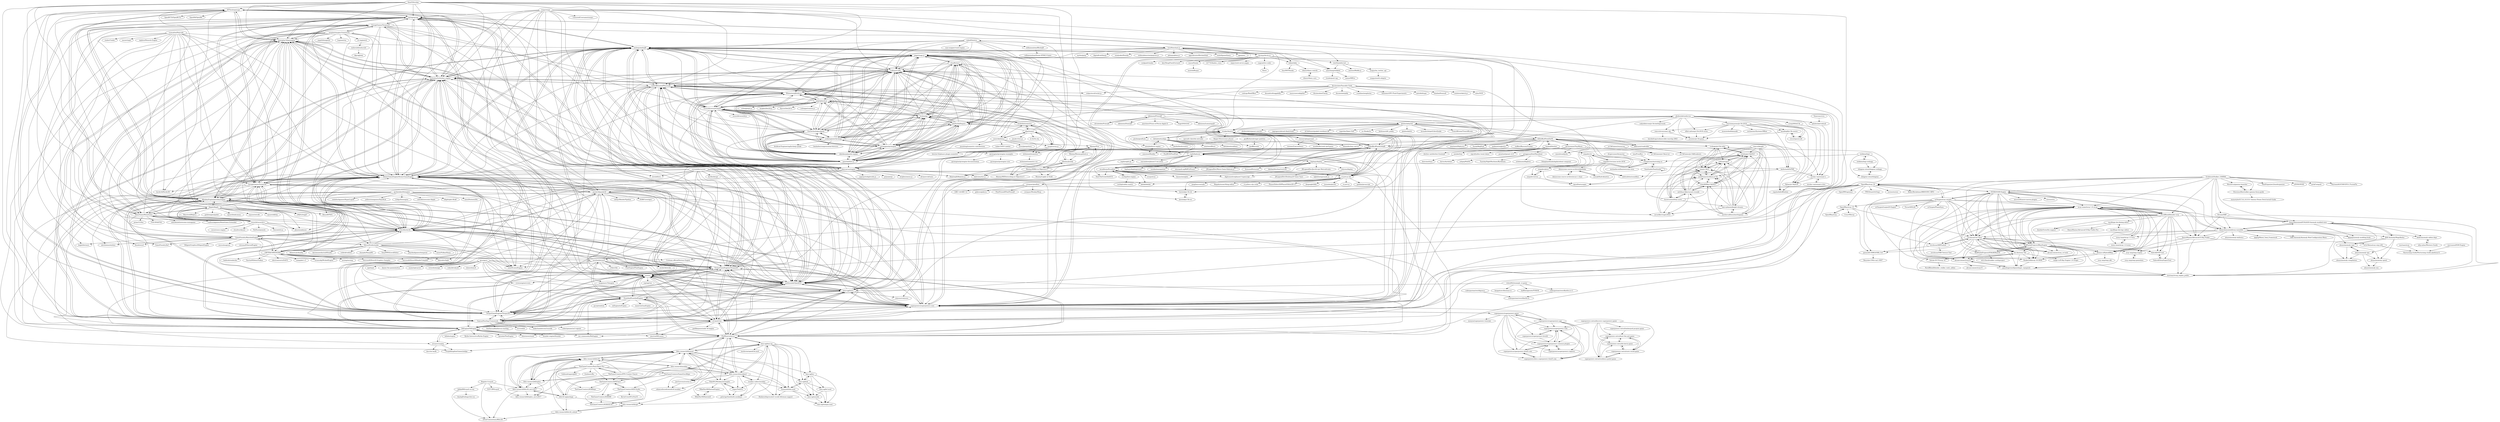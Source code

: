 digraph G {
"SFTtech/openage" -> "OpenRCT2/OpenRCT2" ["e"=1]
"SFTtech/openage" -> "OpenRA/OpenRA" ["e"=1]
"SFTtech/openage" -> "spring/spring"
"SFTtech/openage" -> "gameplay3d/gameplay"
"SFTtech/openage" -> "turbulenz/turbulenz_engine"
"SFTtech/openage" -> "AtomicGameEngine/AtomicGameEngine"
"SFTtech/openage" -> "jMonkeyEngine/jmonkeyengine"
"SFTtech/openage" -> "urho3d/urho3d"
"SFTtech/openage" -> "methusalah/OpenRTS"
"SFTtech/openage" -> "superpowers/superpowers-core"
"SFTtech/openage" -> "Gamua/Starling-Framework"
"SFTtech/openage" -> "MonoGame/MonoGame"
"SFTtech/openage" -> "TorqueGameEngines/Torque2D"
"SFTtech/openage" -> "TorqueGameEngines/Torque3D"
"SFTtech/openage" -> "CRYTEK/CRYENGINE"
"ivansafrin/Polycode" -> "zaphire/Monocle-Engine" ["e"=1]
"ivansafrin/Polycode" -> "GameFoundry/BansheeEngine"
"ivansafrin/Polycode" -> "cinder/Cinder" ["e"=1]
"ivansafrin/Polycode" -> "urho3d/urho3d"
"ivansafrin/Polycode" -> "AtomicGameEngine/AtomicGameEngine"
"ivansafrin/Polycode" -> "SiliconStudio/xenko"
"ivansafrin/Polycode" -> "nem0/LumixEngine" ["e"=1]
"ivansafrin/Polycode" -> "crownengine/crown" ["e"=1]
"ivansafrin/Polycode" -> "GarageGames/Torque3D"
"ivansafrin/Polycode" -> "begla/Intrinsic" ["e"=1]
"ivansafrin/Polycode" -> "horde3d/Horde3D" ["e"=1]
"ivansafrin/Polycode" -> "alecthomas/entityx" ["e"=1]
"ivansafrin/Polycode" -> "nasser/zajal" ["e"=1]
"ivansafrin/Polycode" -> "floooh/oryol" ["e"=1]
"ivansafrin/Polycode" -> "gameplay3d/gameplay"
"jMonkeyEngine/jmonkeyengine" -> "methusalah/OpenRTS"
"jMonkeyEngine/jmonkeyengine" -> "turbulenz/turbulenz_engine"
"jMonkeyEngine/jmonkeyengine" -> "gameplay3d/gameplay"
"jMonkeyEngine/jmonkeyengine" -> "Gamua/Starling-Framework"
"jMonkeyEngine/jmonkeyengine" -> "TorqueGameEngines/Torque3D"
"jMonkeyEngine/jmonkeyengine" -> "superpowers/superpowers-core"
"jMonkeyEngine/jmonkeyengine" -> "TorqueGameEngines/Torque2D"
"jMonkeyEngine/jmonkeyengine" -> "spring/spring"
"jMonkeyEngine/jmonkeyengine" -> "AtomicGameEngine/AtomicGameEngine"
"jMonkeyEngine/jmonkeyengine" -> "urho3d/urho3d"
"jMonkeyEngine/jmonkeyengine" -> "libgdx/libgdx"
"jMonkeyEngine/jmonkeyengine" -> "melonjs/melonJS"
"jMonkeyEngine/jmonkeyengine" -> "LWJGL/lwjgl3" ["e"=1]
"jMonkeyEngine/jmonkeyengine" -> "MonoGame/MonoGame"
"jMonkeyEngine/jmonkeyengine" -> "SFTtech/openage"
"playcanvas/engine" -> "BabylonJS/Babylon.js" ["e"=1]
"playcanvas/engine" -> "melonjs/melonJS"
"playcanvas/engine" -> "WhitestormJS/whs.js"
"playcanvas/engine" -> "craftyjs/Crafty"
"playcanvas/engine" -> "cocos2d/cocos2d-html5"
"playcanvas/engine" -> "pixijs/pixijs" ["e"=1]
"playcanvas/engine" -> "phaserjs/phaser" ["e"=1]
"playcanvas/engine" -> "wellcaffeinated/PhysicsJS"
"playcanvas/engine" -> "turbulenz/turbulenz_engine"
"playcanvas/engine" -> "AtomicGameEngine/AtomicGameEngine"
"playcanvas/engine" -> "urho3d/urho3d"
"playcanvas/engine" -> "kripken/ammo.js" ["e"=1]
"playcanvas/engine" -> "aframevr/aframe" ["e"=1]
"playcanvas/engine" -> "jagenjo/webglstudio.js" ["e"=1]
"playcanvas/engine" -> "liabru/matter-js" ["e"=1]
"melonjs/melonJS" -> "craftyjs/Crafty"
"melonjs/melonJS" -> "methusalah/OpenRTS"
"melonjs/melonJS" -> "turbulenz/turbulenz_engine"
"melonjs/melonJS" -> "superpowers/superpowers-core"
"melonjs/melonJS" -> "gamelab/kiwi.js"
"melonjs/melonJS" -> "AtomicGameEngine/AtomicGameEngine"
"melonjs/melonJS" -> "cocos2d/cocos2d-html5"
"melonjs/melonJS" -> "Gamua/Starling-Framework"
"melonjs/melonJS" -> "piqnt/stage.js"
"melonjs/melonJS" -> "wellcaffeinated/PhysicsJS"
"melonjs/melonJS" -> "spring/spring"
"melonjs/melonJS" -> "TorqueGameEngines/Torque2D"
"melonjs/melonJS" -> "TorqueGameEngines/Torque3D"
"melonjs/melonJS" -> "playcanvas/engine"
"melonjs/melonJS" -> "jMonkeyEngine/jmonkeyengine"
"MonoGame/MonoGame" -> "craftworkgames/MonoGame.Extended" ["e"=1]
"MonoGame/MonoGame" -> "stride3d/stride" ["e"=1]
"MonoGame/MonoGame" -> "prime31/Nez" ["e"=1]
"MonoGame/MonoGame" -> "FNA-XNA/FNA" ["e"=1]
"MonoGame/MonoGame" -> "AtomicGameEngine/AtomicGameEngine"
"MonoGame/MonoGame" -> "gameplay3d/gameplay"
"MonoGame/MonoGame" -> "urho3d/urho3d"
"MonoGame/MonoGame" -> "jMonkeyEngine/jmonkeyengine"
"MonoGame/MonoGame" -> "aloisdeniel/awesome-monogame" ["e"=1]
"MonoGame/MonoGame" -> "turbulenz/turbulenz_engine"
"MonoGame/MonoGame" -> "spring/spring"
"MonoGame/MonoGame" -> "libgdx/libgdx"
"MonoGame/MonoGame" -> "cocos2d/cocos2d-x"
"MonoGame/MonoGame" -> "Gamua/Starling-Framework"
"MonoGame/MonoGame" -> "superpowers/superpowers-core"
"urho3d/urho3d" -> "AtomicGameEngine/AtomicGameEngine"
"urho3d/urho3d" -> "gameplay3d/gameplay"
"urho3d/urho3d" -> "methusalah/OpenRTS"
"urho3d/urho3d" -> "superpowers/superpowers-core"
"urho3d/urho3d" -> "spring/spring"
"urho3d/urho3d" -> "TorqueGameEngines/Torque3D"
"urho3d/urho3d" -> "turbulenz/turbulenz_engine"
"urho3d/urho3d" -> "Gamua/Starling-Framework"
"urho3d/urho3d" -> "nem0/LumixEngine" ["e"=1]
"urho3d/urho3d" -> "TorqueGameEngines/Torque2D"
"urho3d/urho3d" -> "jMonkeyEngine/jmonkeyengine"
"urho3d/urho3d" -> "panda3d/panda3d"
"urho3d/urho3d" -> "GarageGames/Torque3D"
"urho3d/urho3d" -> "GameFoundry/BansheeEngine"
"urho3d/urho3d" -> "bkaradzic/bgfx" ["e"=1]
"piqnt/stage.js" -> "gamelab/kiwi.js"
"piqnt/stage.js" -> "ekelokorpi/panda-engine"
"piqnt/stage.js" -> "qiciengine/qiciengine"
"piqnt/stage.js" -> "cookiengineer/lycheejs"
"piqnt/stage.js" -> "melonjs/melonJS"
"piqnt/stage.js" -> "cocos2d/cocos2d-html5"
"piqnt/stage.js" -> "GooTechnologies/goojs"
"piqnt/stage.js" -> "craftyjs/Crafty"
"piqnt/stage.js" -> "piqnt/planck.js"
"piqnt/stage.js" -> "Irrelon/ige"
"piqnt/stage.js" -> "phoboslab/Impact"
"piqnt/stage.js" -> "wellcaffeinated/PhysicsJS"
"piqnt/stage.js" -> "WhitestormJS/whs.js"
"piqnt/stage.js" -> "playcanvas/engine"
"piqnt/stage.js" -> "cloud9c/taro"
"cocos2d/cocos2d-x" -> "gameplay3d/gameplay"
"cocos2d/cocos2d-x" -> "libgdx/libgdx"
"cocos2d/cocos2d-x" -> "cocos/cocos-engine" ["e"=1]
"cocos2d/cocos2d-x" -> "MonoGame/MonoGame"
"cocos2d/cocos2d-x" -> "spring/spring"
"cocos2d/cocos2d-x" -> "urho3d/urho3d"
"cocos2d/cocos2d-x" -> "turbulenz/turbulenz_engine"
"cocos2d/cocos2d-x" -> "cloudwu/skynet" ["e"=1]
"cocos2d/cocos2d-x" -> "CRYTEK/CRYENGINE"
"cocos2d/cocos2d-x" -> "AtomicGameEngine/AtomicGameEngine"
"cocos2d/cocos2d-x" -> "SFTtech/openage"
"cocos2d/cocos2d-x" -> "NetEase/pomelo" ["e"=1]
"cocos2d/cocos2d-x" -> "Tencent/xLua" ["e"=1]
"cocos2d/cocos2d-x" -> "phaserjs/phaser" ["e"=1]
"cocos2d/cocos2d-x" -> "jMonkeyEngine/jmonkeyengine"
"gosu/gosu" -> "ruby2d/ruby2d" ["e"=1]
"gosu/gosu" -> "PhilMoe/cerberus"
"gosu/gosu" -> "ObEngine/ObEngine"
"gosu/gosu" -> "shoes/shoes4" ["e"=1]
"gosu/gosu" -> "nCine/nCine"
"gosu/gosu" -> "opal/opal" ["e"=1]
"gosu/gosu" -> "orx/orx"
"gosu/gosu" -> "TorqueGameEngines/Torque2D"
"gosu/gosu" -> "methusalah/OpenRTS"
"gosu/gosu" -> "lance-gg/lance"
"gosu/gosu" -> "danini-the-panini/mittsu" ["e"=1]
"gosu/gosu" -> "Esenthel/EsenthelEngine"
"gosu/gosu" -> "superpowers/superpowers-core"
"gosu/gosu" -> "mame/optcarrot" ["e"=1]
"gosu/gosu" -> "victords/minigl" ["e"=1]
"blitz-research/blitz3d" -> "blitz-research/blitzplus"
"blitz-research/blitz3d" -> "blitz-research/blitzmax"
"blitz-research/blitz3d" -> "blitz-research/blitz3d_msvc2017"
"blitz-research/blitz3d" -> "blitz3d-ng/package"
"blitz-research/blitz3d" -> "blitz-research/monkey"
"blitz-research/blitz3d" -> "blitz-research/monkey2"
"blitz-research/blitz3d" -> "TheGameCreators/Dark-Basic-Pro"
"blitz-research/blitz3d" -> "blitz-research/blitz3d_soloud"
"nCine/nCine" -> "orx/orx"
"nCine/nCine" -> "ObEngine/ObEngine"
"nCine/nCine" -> "TorqueGameEngines/Torque2D"
"nCine/nCine" -> "Esenthel/EsenthelEngine"
"nCine/nCine" -> "PhilMoe/cerberus"
"nCine/nCine" -> "jmorton06/Lumos" ["e"=1]
"nCine/nCine" -> "methusalah/OpenRTS"
"nCine/nCine" -> "lance-gg/lance"
"nCine/nCine" -> "TorqueGameEngines/Torque3D"
"nCine/nCine" -> "elnormous/ouzel" ["e"=1]
"nCine/nCine" -> "superpowers/superpowers-core"
"nCine/nCine" -> "wellcaffeinated/PhysicsJS"
"nCine/nCine" -> "asc-community/MxEngine" ["e"=1]
"nCine/nCine" -> "godlikepanos/anki-3d-engine" ["e"=1]
"nCine/nCine" -> "AtomicGameEngine/AtomicGameEngine"
"phoboslab/Impact" -> "ekelokorpi/panda-engine"
"phoboslab/Impact" -> "Irrelon/ige"
"phoboslab/Impact" -> "gamelab/kiwi.js"
"phoboslab/Impact" -> "piqnt/stage.js"
"phoboslab/Impact" -> "qiciengine/qiciengine"
"phoboslab/Impact" -> "GooTechnologies/goojs"
"phoboslab/Impact" -> "melonjs/melonJS"
"phoboslab/Impact" -> "craftyjs/Crafty"
"phoboslab/Impact" -> "cocos2d/cocos2d-html5"
"phoboslab/Impact" -> "cloud9c/taro"
"phoboslab/Impact" -> "cookiengineer/lycheejs"
"phoboslab/Impact" -> "piqnt/planck.js"
"phoboslab/Impact" -> "WhitestormJS/whs.js"
"phoboslab/Impact" -> "straker/kontra"
"phoboslab/Impact" -> "playcanvas/engine"
"oxygine/oxygine-framework" -> "GarageGames/Torque2D"
"oxygine/oxygine-framework" -> "hugoam/toy" ["e"=1]
"oxygine/oxygine-framework" -> "nCine/nCine"
"oxygine/oxygine-framework" -> "GameFoundry/BansheeEngine"
"oxygine/oxygine-framework" -> "GameFoundry/bsf" ["e"=1]
"oxygine/oxygine-framework" -> "ObEngine/ObEngine"
"oxygine/oxygine-framework" -> "elnormous/ouzel" ["e"=1]
"oxygine/oxygine-framework" -> "orx/orx"
"oxygine/oxygine-framework" -> "angel2d/angel2d"
"oxygine/oxygine-framework" -> "megamarc/Tilengine" ["e"=1]
"oxygine/oxygine-framework" -> "AdamsLair/duality" ["e"=1]
"oxygine/oxygine-framework" -> "AtomicGameEngine/AtomicGameEngine"
"oxygine/oxygine-framework" -> "horde3d/Horde3D" ["e"=1]
"oxygine/oxygine-framework" -> "o2-engine/o2"
"oxygine/oxygine-framework" -> "gameplay3d/gameplay"
"wise9/enchant.js" -> "Arcticjs/Arctic.js"
"wise9/enchant.js" -> "cykod/Quintus"
"wise9/enchant.js" -> "phinajs/phina.js" ["e"=1]
"wise9/enchant.js" -> "cho45/jsdeferred"
"wise9/enchant.js" -> "lokka/lokka"
"wise9/enchant.js" -> "appcelerator/KitchenSink" ["e"=1]
"wise9/enchant.js" -> "amachang/webkitd"
"wise9/enchant.js" -> "craftyjs/Crafty"
"wise9/enchant.js" -> "onaluf/gameQuery" ["e"=1]
"wise9/enchant.js" -> "ippa/jaws" ["e"=1]
"wise9/enchant.js" -> "mythz/jquip" ["e"=1]
"wise9/enchant.js" -> "ekelokorpi/panda-engine"
"wise9/enchant.js" -> "digitalfruit/limejs" ["e"=1]
"wise9/enchant.js" -> "windyakin/Honoka" ["e"=1]
"wise9/enchant.js" -> "webmademovies/popcorn-js" ["e"=1]
"nosir/obelisk.js" -> "jdan/isomer"
"nosir/obelisk.js" -> "jasonlong/isometric-contributions" ["e"=1]
"nosir/obelisk.js" -> "axaq/traviso.js"
"nosir/obelisk.js" -> "elchininet/isometric"
"nosir/obelisk.js" -> "tinker10/D3-Labeler" ["e"=1]
"nosir/obelisk.js" -> "pravj/geopattern" ["e"=1]
"nosir/obelisk.js" -> "beakable/isometric"
"craftyjs/Crafty" -> "melonjs/melonJS"
"craftyjs/Crafty" -> "cocos2d/cocos2d-html5"
"craftyjs/Crafty" -> "wellcaffeinated/PhysicsJS"
"craftyjs/Crafty" -> "gamelab/kiwi.js"
"craftyjs/Crafty" -> "piqnt/stage.js"
"craftyjs/Crafty" -> "WhitestormJS/whs.js"
"craftyjs/Crafty" -> "ekelokorpi/panda-engine"
"craftyjs/Crafty" -> "playcanvas/engine"
"craftyjs/Crafty" -> "methusalah/OpenRTS"
"craftyjs/Crafty" -> "superpowers/superpowers-core"
"craftyjs/Crafty" -> "turbulenz/turbulenz_engine"
"craftyjs/Crafty" -> "lance-gg/lance"
"craftyjs/Crafty" -> "Gamua/Starling-Framework"
"craftyjs/Crafty" -> "AtomicGameEngine/AtomicGameEngine"
"craftyjs/Crafty" -> "cookiengineer/lycheejs"
"jdan/isomer" -> "nosir/obelisk.js"
"jdan/isomer" -> "beakable/isometric"
"jdan/isomer" -> "axaq/traviso.js"
"jdan/isomer" -> "lewster32/phaser-plugin-isometric" ["e"=1]
"jdan/isomer" -> "elchininet/isometric"
"jdan/isomer" -> "Irrelon/ige"
"jdan/isomer" -> "piqnt/stage.js"
"jdan/isomer" -> "jonobr1/two.js" ["e"=1]
"jdan/isomer" -> "lo-th/3d.city" ["e"=1]
"dissimulate/Tearable-Cloth" -> "dissimulate/Clarity"
"dissimulate/Tearable-Cloth" -> "dissimulate/jelly"
"dissimulate/Tearable-Cloth" -> "scanlime/zenphoton"
"dissimulate/Tearable-Cloth" -> "haxiomic/GPU-Fluid-Experiments" ["e"=1]
"dissimulate/Tearable-Cloth" -> "aatishb/drape"
"dissimulate/Tearable-Cloth" -> "subprotocol/verlet-js" ["e"=1]
"dissimulate/Tearable-Cloth" -> "nosir/obelisk.js"
"dissimulate/Tearable-Cloth" -> "kombai/freewall" ["e"=1]
"dissimulate/Tearable-Cloth" -> "soulwire/sketch.js" ["e"=1]
"dissimulate/Tearable-Cloth" -> "szhu/3030" ["e"=1]
"dissimulate/Tearable-Cloth" -> "codrops/RainEffect" ["e"=1]
"dissimulate/Tearable-Cloth" -> "desandro/draggabilly" ["e"=1]
"dissimulate/Tearable-Cloth" -> "maryrosecook/gitlet" ["e"=1]
"coronalabs/corona" -> "love2d/love" ["e"=1]
"coronalabs/corona" -> "orx/orx"
"coronalabs/corona" -> "defold/defold" ["e"=1]
"coronalabs/corona" -> "nCine/nCine"
"coronalabs/corona" -> "ObEngine/ObEngine"
"coronalabs/corona" -> "TorqueGameEngines/Torque2D"
"coronalabs/corona" -> "TorqueGameEngines/Torque3D"
"coronalabs/corona" -> "stride3d/stride" ["e"=1]
"coronalabs/corona" -> "panda3d/panda3d"
"coronalabs/corona" -> "AtomicGameEngine/AtomicGameEngine"
"coronalabs/corona" -> "korlibs/korge" ["e"=1]
"coronalabs/corona" -> "superpowers/superpowers-core"
"coronalabs/corona" -> "methusalah/OpenRTS"
"coronalabs/corona" -> "PhilMoe/cerberus"
"coronalabs/corona" -> "urho3d/urho3d"
"panda3d/panda3d" -> "urho3d/urho3d"
"panda3d/panda3d" -> "tobspr/RenderPipeline" ["e"=1]
"panda3d/panda3d" -> "AtomicGameEngine/AtomicGameEngine"
"panda3d/panda3d" -> "gameplay3d/gameplay"
"panda3d/panda3d" -> "OGRECave/ogre" ["e"=1]
"panda3d/panda3d" -> "spring/spring"
"panda3d/panda3d" -> "TorqueGameEngines/Torque3D"
"panda3d/panda3d" -> "orx/orx"
"panda3d/panda3d" -> "GarageGames/Torque3D"
"panda3d/panda3d" -> "stride3d/stride" ["e"=1]
"panda3d/panda3d" -> "nem0/LumixEngine" ["e"=1]
"panda3d/panda3d" -> "methusalah/OpenRTS"
"panda3d/panda3d" -> "nCine/nCine"
"panda3d/panda3d" -> "jMonkeyEngine/jmonkeyengine"
"panda3d/panda3d" -> "turanszkij/WickedEngine" ["e"=1]
"gamelab/kiwi.js" -> "ekelokorpi/panda-engine"
"gamelab/kiwi.js" -> "qiciengine/qiciengine"
"gamelab/kiwi.js" -> "piqnt/stage.js"
"gamelab/kiwi.js" -> "cookiengineer/lycheejs"
"gamelab/kiwi.js" -> "cocos2d/cocos2d-html5"
"gamelab/kiwi.js" -> "GooTechnologies/goojs"
"gamelab/kiwi.js" -> "Irrelon/ige"
"gamelab/kiwi.js" -> "craftyjs/Crafty"
"gamelab/kiwi.js" -> "melonjs/melonJS"
"gamelab/kiwi.js" -> "phoboslab/Impact"
"gamelab/kiwi.js" -> "wellcaffeinated/PhysicsJS"
"gamelab/kiwi.js" -> "WhitestormJS/whs.js"
"gamelab/kiwi.js" -> "piqnt/planck.js"
"gamelab/kiwi.js" -> "cloud9c/taro"
"gamelab/kiwi.js" -> "playcanvas/engine"
"o2-engine/o2" -> "enduro2d/enduro2d"
"blitz-research/blitz3d_msvc2017" -> "blitz-research/blitz3d"
"blitz-research/blitz3d_msvc2017" -> "blitz-research/blitzmax"
"blitz-research/blitz3d_msvc2017" -> "blitz-research/blitzplus"
"blitz-research/blitz3d_msvc2017" -> "blitz3d-ng/package"
"blitz-research/blitz3d_msvc2017" -> "blitz-research/blitzplus_msvc2017"
"blitz-research/blitz3d_msvc2017" -> "ZiYueCommentary/Blitz3D"
"blitz-research/blitzmax" -> "blitz-research/blitz3d"
"blitz-research/blitzmax" -> "blitz-research/blitzplus"
"blitz-research/blitzmax" -> "blitz-research/monkey2"
"blitz-research/blitzmax" -> "blitz-research/blitz3d_msvc2017"
"blitz-research/blitzmax" -> "bmx-ng/bmx-ng"
"blitz-research/blitzmax" -> "blitz-research/monkey"
"blitz-research/blitzmax" -> "PhilMoe/cerberus"
"blitz-research/blitzmax" -> "blitz-research/blitzplus_msvc2017"
"blitz-research/blitzmax" -> "Pakz001/Monkey2examples"
"blitz-research/blitzmax" -> "bmx-ng/bmk"
"blitz-research/blitzmax" -> "maxmods/bah.mod"
"blitz-research/blitzmax" -> "JaviCervera/vortex-cx"
"blitz-research/blitzmax" -> "bmx-ng/bcc"
"blitz-research/blitzplus" -> "blitz-research/blitz3d"
"blitz-research/blitzplus" -> "blitz-research/blitzmax"
"blitz-research/blitzplus" -> "blitz-research/blitzplus_msvc2017"
"blitz-research/blitzplus" -> "blitz-research/blitz3d_msvc2017"
"Esenthel/EsenthelEngine" -> "PhilMoe/cerberus"
"Esenthel/EsenthelEngine" -> "ObEngine/ObEngine"
"Esenthel/EsenthelEngine" -> "nCine/nCine"
"Esenthel/EsenthelEngine" -> "orx/orx"
"Esenthel/EsenthelEngine" -> "TorqueGameEngines/Torque2D"
"Esenthel/EsenthelEngine" -> "TorqueGameEngines/Torque3D"
"Esenthel/EsenthelEngine" -> "methusalah/OpenRTS"
"Esenthel/EsenthelEngine" -> "lance-gg/lance"
"Esenthel/EsenthelEngine" -> "ezEngine/ezEngine" ["e"=1]
"Esenthel/EsenthelEngine" -> "inanevin/LinaEngine" ["e"=1]
"Esenthel/EsenthelEngine" -> "gscept/nebula" ["e"=1]
"Esenthel/EsenthelEngine" -> "aws/lumberyard"
"Esenthel/EsenthelEngine" -> "superpowers/superpowers-core"
"Esenthel/EsenthelEngine" -> "asc-community/MxEngine" ["e"=1]
"Esenthel/EsenthelEngine" -> "jmorton06/Lumos" ["e"=1]
"phoboslab/underrun" -> "starzonmyarmz/js13k-2018"
"phoboslab/underrun" -> "Rybar/js13k2018"
"phoboslab/underrun" -> "phoboslab/q1k3"
"phoboslab/underrun" -> "remvst/everyones-sky"
"phoboslab/underrun" -> "phoboslab/voidcall"
"phoboslab/underrun" -> "nicolas-van/sonant-x"
"phoboslab/underrun" -> "scorp200/td13k"
"phoboslab/underrun" -> "jmankopf/js13k-rewire"
"phoboslab/underrun" -> "straker/kontra"
"phoboslab/underrun" -> "phoboslab/Impact"
"phoboslab/underrun" -> "elliot-nelson/js13k-2018-raven"
"phoboslab/underrun" -> "kutuluk/js13k-2d"
"phoboslab/underrun" -> "sirxemic/js13k-game"
"phoboslab/underrun" -> "tricsi/spacecraft"
"phoboslab/underrun" -> "codyebberson/js13k-battlegrounds"
"ekelokorpi/panda-engine" -> "cookiengineer/lycheejs"
"ekelokorpi/panda-engine" -> "gamelab/kiwi.js"
"ekelokorpi/panda-engine" -> "qiciengine/qiciengine"
"ekelokorpi/panda-engine" -> "Irrelon/ige"
"ekelokorpi/panda-engine" -> "GooTechnologies/goojs"
"ekelokorpi/panda-engine" -> "piqnt/stage.js"
"ekelokorpi/panda-engine" -> "cocos2d/cocos2d-html5"
"ekelokorpi/panda-engine" -> "craftyjs/Crafty"
"ekelokorpi/panda-engine" -> "phoboslab/Impact"
"ekelokorpi/panda-engine" -> "cloud9c/taro"
"ekelokorpi/panda-engine" -> "melonjs/melonJS"
"ekelokorpi/panda-engine" -> "wellcaffeinated/PhysicsJS"
"ekelokorpi/panda-engine" -> "WhitestormJS/whs.js"
"ekelokorpi/panda-engine" -> "piqnt/planck.js"
"OGSR/OGSR-Engine" -> "ixray-team/ixray-1.6-stcop"
"OGSR/OGSR-Engine" -> "OpenXRay/xray-16"
"OGSR/OGSR-Engine" -> "revolucas/CoC-Xray"
"OGSR/OGSR-Engine" -> "xrOxygen/xray-oxygen"
"OGSR/OGSR-Engine" -> "microsoft/azure-maven-plugins" ["e"=1]
"OGSR/OGSR-Engine" -> "PavelBlend/blender-xray"
"OGSR/OGSR-Engine" -> "RedPandaProjects/XRayEngine"
"OGSR/OGSR-Engine" -> "themrdemonized/xray-monolith"
"OGSR/OGSR-Engine" -> "DanceManiac/Advanced-X-Ray-Public"
"OGSR/OGSR-Engine" -> "vmware/vic" ["e"=1]
"OGSR/OGSR-Engine" -> "RedPandaProjects/STALKERonUE"
"OGSR/OGSR-Engine" -> "Im-dex/xray-162"
"OGSR/OGSR-Engine" -> "ShokerStlk/xray-16-SWM"
"OGSR/OGSR-Engine" -> "abramcumner/xray16"
"OGSR/OGSR-Engine" -> "abramcumner/xray_re-tools"
"ixray-team/ixray-1.0-stsoc" -> "ixray-team/ixray-1.5-stcs"
"ixray-team/ixray-1.5-stcs" -> "ixray-team/ixray-1.0-stsoc"
"ixray-team/ixray-1.5-stcs" -> "ixray-team/ixray-1.6-stcop"
"ixray-team/ixray-1.6-stcop" -> "ixray-team/ixray-1.5-stcs"
"ixray-team/ixray-1.6-stcop" -> "RedPandaProjects/XRayEngine"
"ixray-team/ixray-1.6-stcop" -> "Roman-n/HybridXRay"
"ixray-team/ixray-1.6-stcop" -> "DanceManiac/Advanced-X-Ray-Public"
"ixray-team/ixray-1.6-stcop" -> "ixray-team/ixray-1.0-stsoc"
"ixray-team/ixray-1.6-stcop" -> "mortany/stcop_engine_public"
"ixray-team/ixray-1.6-stcop" -> "revolucas/CoC-Xray"
"ixray-team/ixray-1.6-stcop" -> "abramcumner/xray_re-tools"
"ixray-team/ixray-1.6-stcop" -> "themrdemonized/xray-monolith"
"ixray-team/ixray-1.6-stcop" -> "gunslingermod/gunslinger_wpnpatch"
"ixray-team/ixray-1.6-stcop" -> "xray-omp/omp-engine"
"ixray-team/ixray-1.6-stcop" -> "VaIeroK/OGF-tool"
"ixray-team/ixray-1.6-stcop" -> "abramcumner/xray16"
"ixray-team/ixray-1.6-stcop" -> "PavelBlend/blender-xray"
"ixray-team/ixray-1.6-stcop" -> "ShokerStlk/xray-16-SWM"
"KilledByAPixel/ZzFX" -> "keithclark/ZzFXM"
"KilledByAPixel/ZzFX" -> "lifthrasiir/roadroller"
"KilledByAPixel/ZzFX" -> "kutuluk/js13k-2d"
"KilledByAPixel/ZzFX" -> "straker/kontra"
"KilledByAPixel/ZzFX" -> "xem/mini2Dphysics"
"KilledByAPixel/ZzFX" -> "KilledByAPixel/LittleJS"
"KilledByAPixel/ZzFX" -> "kevincennis/TinyMusic"
"KilledByAPixel/ZzFX" -> "lionleaf/dwitter"
"KilledByAPixel/ZzFX" -> "bitnenfer/tiny-canvas"
"KilledByAPixel/ZzFX" -> "csubagio/js13k-robin"
"KilledByAPixel/ZzFX" -> "mbitsnbites/soundbox" ["e"=1]
"KilledByAPixel/ZzFX" -> "Siorki/RegPack"
"KilledByAPixel/ZzFX" -> "mneubrand/jsfxr"
"KilledByAPixel/ZzFX" -> "padenot/ringbuf.js" ["e"=1]
"KilledByAPixel/ZzFX" -> "steffest/BassoonTracker" ["e"=1]
"jmankopf/js13k-rewire" -> "regularkid/offtheline"
"jmankopf/js13k-rewire" -> "tricsi/spacecraft"
"jmankopf/js13k-rewire" -> "sirxemic/js13k-game"
"Decane/SRP" -> "DanceManiac/Advanced-X-Ray-Public"
"Decane/SRP" -> "themrdemonized/xray-monolith"
"Decane/SRP" -> "themrdemonized/STALKER-Anomaly-modded-exes"
"Decane/SRP" -> "mortany/stcop_engine_public"
"vzhou842/example-.io-game" -> "halftheopposite/TOSIOS" ["e"=1]
"vzhou842/example-.io-game" -> "codergautam/swordbattle.io-v1"
"vzhou842/example-.io-game" -> "knagaitsev/dinoman-io"
"vzhou842/example-.io-game" -> "lance-gg/lance"
"tdiary/tdiary-contrib" -> "tdiary/tdiary-core"
"sugyan/live-coder" -> "Nyars"
"beakable/isometric" -> "jdan/isomer"
"beakable/isometric" -> "lewster32/phaser-plugin-isometric" ["e"=1]
"beakable/isometric" -> "Irrelon/ige"
"beakable/isometric" -> "axaq/traviso.js"
"starzonmyarmz/js13k-2018" -> "jmankopf/js13k-rewire"
"starzonmyarmz/js13k-2018" -> "sirxemic/js13k-game"
"starzonmyarmz/js13k-2018" -> "remvst/everyones-sky"
"starzonmyarmz/js13k-2018" -> "regularkid/offtheline"
"starzonmyarmz/js13k-2018" -> "eschatonic/SystemsOffline"
"starzonmyarmz/js13k-2018" -> "Rybar/js13k2018"
"starzonmyarmz/js13k-2018" -> "elliot-nelson/js13k-2018-raven"
"starzonmyarmz/js13k-2018" -> "monsterkodi/konnekt"
"starzonmyarmz/js13k-2018" -> "tricsi/spacecraft"
"kutuluk/js13k-ecs" -> "kutuluk/js13k-2d"
"scorp200/td13k" -> "Rybar/js13k2018"
"enduro2d/enduro2d" -> "Alprog/Judy"
"qweasdd136963/OXR_CoC" -> "Baryshev194/x-ray1.0007"
"piesku/goodluck" -> "piesku/backcountry"
"TheGameCreators/GameGuruRepo" -> "TheGameCreators/AGKTier2"
"TheGameCreators/GameGuruRepo" -> "TheGameCreators/AGK-Studio"
"masui/Gyaim" -> "mootoh/Konjac"
"TheGameCreators/AGKTier2" -> "TheGameCreators/AGKIDE"
"TheGameCreators/AGKTier2" -> "TheGameCreators/AGKRepo"
"TheGameCreators/AGKTier2" -> "TheGameCreators/AGK-Studio"
"TheGameCreators/AGKTier2" -> "TheGameCreators/AGKAGE3D"
"TheGameCreators/AGK-Studio" -> "TheGameCreators/AGKTier2"
"TheGameCreators/AGK-Studio" -> "TheGameCreators/AGKAGE3D"
"TheGameCreators/AGK-Studio" -> "TheGameCreators/AGKIDE"
"TheGameCreators/AGK-Studio" -> "KevinCrossDCL/OryUI"
"remvst/everyones-sky" -> "herebefrogs/submersible-warship-2063"
"remvst/everyones-sky" -> "sirxemic/js13k-game"
"OpenXRay/xray" -> "OpenXRay/xray-15"
"maxmods/bah.mod" -> "bmx-ng/bmk"
"maxmods/bah.mod" -> "bmx-ng/maxide"
"maxmods/bah.mod" -> "bmx-ng/maxgui.mod"
"maxmods/bah.mod" -> "Hezkore/deprecated-vscode-blitzmax-support"
"ninjadev/revision-invite-2018" -> "ninjadev/pluss"
"ninjadev/revision-invite-2018" -> "ninjadev/re"
"ninjadev/revision-invite-2018" -> "demoscene-source-archive/okiedokie"
"ninjadev/revision-invite-2018" -> "sigvef/texturegen"
"kutuluk/js13k-2d" -> "kutuluk/js13k-ecs"
"gunslingermod/gunslinger_wpnpatch" -> "abramcumner/xray16"
"gunslingermod/gunslinger_wpnpatch" -> "mortany/stcop_engine_public"
"elliot-nelson/js13k-2018-raven" -> "sirxemic/js13k-game"
"mogya/tm_twitter_api" -> "mogya/oauth-adapter"
"bmx-ng/bcc" -> "bmx-ng/bmk"
"bmx-ng/bcc" -> "bmx-ng/maxide"
"bmx-ng/bcc" -> "bmx-ng/maxgui.mod"
"bmx-ng/bcc" -> "bmx-ng/brl.mod"
"Rybar/js13k2018" -> "regularkid/offtheline"
"ninjadev/pluss" -> "ninjadev/zeven"
"ninjadev/pluss" -> "sigvef/texturegen"
"tricsi/spacecraft" -> "jmankopf/js13k-rewire"
"bmx-ng/brl.mod" -> "bmx-ng/maxide"
"bmx-ng/brl.mod" -> "bmx-ng/maxgui.mod"
"itdagene-ntnu/itdagene-webapp" -> "itdagene-ntnu/itdagene"
"itdagene-ntnu/itdagene" -> "itdagene-ntnu/itdagene-webapp"
"gameplay3d/gameplay" -> "AtomicGameEngine/AtomicGameEngine"
"gameplay3d/gameplay" -> "turbulenz/turbulenz_engine"
"gameplay3d/gameplay" -> "TorqueGameEngines/Torque2D"
"gameplay3d/gameplay" -> "spring/spring"
"gameplay3d/gameplay" -> "TorqueGameEngines/Torque3D"
"gameplay3d/gameplay" -> "urho3d/urho3d"
"gameplay3d/gameplay" -> "Gamua/Starling-Framework"
"gameplay3d/gameplay" -> "superpowers/superpowers-core"
"gameplay3d/gameplay" -> "jMonkeyEngine/jmonkeyengine"
"gameplay3d/gameplay" -> "methusalah/OpenRTS"
"gameplay3d/gameplay" -> "GarageGames/Torque3D"
"gameplay3d/gameplay" -> "melonjs/melonJS"
"gameplay3d/gameplay" -> "MonoGame/MonoGame"
"gameplay3d/gameplay" -> "SFTtech/openage"
"gameplay3d/gameplay" -> "GarageGames/Torque2D"
"4ian/GDevelop" -> "melonjs/melonJS"
"4ian/GDevelop" -> "AtomicGameEngine/AtomicGameEngine"
"4ian/GDevelop" -> "turbulenz/turbulenz_engine"
"4ian/GDevelop" -> "phaserjs/phaser" ["e"=1]
"4ian/GDevelop" -> "gameplay3d/gameplay"
"4ian/GDevelop" -> "MonoGame/MonoGame"
"4ian/GDevelop" -> "superpowers/superpowers-core"
"4ian/GDevelop" -> "spring/spring"
"4ian/GDevelop" -> "jMonkeyEngine/jmonkeyengine"
"4ian/GDevelop" -> "urho3d/urho3d"
"4ian/GDevelop" -> "Gamua/Starling-Framework"
"4ian/GDevelop" -> "playcanvas/engine"
"4ian/GDevelop" -> "BabylonJS/Babylon.js" ["e"=1]
"4ian/GDevelop" -> "SFTtech/openage"
"4ian/GDevelop" -> "methusalah/OpenRTS"
"phoboslab/voidcall" -> "nicolas-van/sonant-x"
"AtomicGameEngine/AtomicGameEngine" -> "superpowers/superpowers-core"
"AtomicGameEngine/AtomicGameEngine" -> "urho3d/urho3d"
"AtomicGameEngine/AtomicGameEngine" -> "gameplay3d/gameplay"
"AtomicGameEngine/AtomicGameEngine" -> "turbulenz/turbulenz_engine"
"AtomicGameEngine/AtomicGameEngine" -> "methusalah/OpenRTS"
"AtomicGameEngine/AtomicGameEngine" -> "Gamua/Starling-Framework"
"AtomicGameEngine/AtomicGameEngine" -> "TorqueGameEngines/Torque3D"
"AtomicGameEngine/AtomicGameEngine" -> "TorqueGameEngines/Torque2D"
"AtomicGameEngine/AtomicGameEngine" -> "spring/spring"
"AtomicGameEngine/AtomicGameEngine" -> "jMonkeyEngine/jmonkeyengine"
"AtomicGameEngine/AtomicGameEngine" -> "melonjs/melonJS"
"AtomicGameEngine/AtomicGameEngine" -> "GarageGames/Torque3D"
"AtomicGameEngine/AtomicGameEngine" -> "nem0/LumixEngine" ["e"=1]
"AtomicGameEngine/AtomicGameEngine" -> "GameFoundry/BansheeEngine"
"AtomicGameEngine/AtomicGameEngine" -> "MonoGame/MonoGame"
"suchipi/hex-engine" -> "suchipi/safety-match"
"suchipi/hex-engine" -> "excaliburjs/Excalibur"
"methusalah/OpenRTS" -> "superpowers/superpowers-core"
"methusalah/OpenRTS" -> "TorqueGameEngines/Torque2D"
"methusalah/OpenRTS" -> "Gamua/Starling-Framework"
"methusalah/OpenRTS" -> "TorqueGameEngines/Torque3D"
"methusalah/OpenRTS" -> "turbulenz/turbulenz_engine"
"methusalah/OpenRTS" -> "AtomicGameEngine/AtomicGameEngine"
"methusalah/OpenRTS" -> "jMonkeyEngine/jmonkeyengine"
"methusalah/OpenRTS" -> "spring/spring"
"methusalah/OpenRTS" -> "gameplay3d/gameplay"
"methusalah/OpenRTS" -> "urho3d/urho3d"
"methusalah/OpenRTS" -> "melonjs/melonJS"
"methusalah/OpenRTS" -> "wellcaffeinated/PhysicsJS"
"methusalah/OpenRTS" -> "lance-gg/lance"
"methusalah/OpenRTS" -> "nCine/nCine"
"methusalah/OpenRTS" -> "orx/orx"
"TorqueGameEngines/Torque3D" -> "TorqueGameEngines/Torque2D"
"TorqueGameEngines/Torque3D" -> "turbulenz/turbulenz_engine"
"TorqueGameEngines/Torque3D" -> "spring/spring"
"TorqueGameEngines/Torque3D" -> "Gamua/Starling-Framework"
"TorqueGameEngines/Torque3D" -> "superpowers/superpowers-core"
"TorqueGameEngines/Torque3D" -> "methusalah/OpenRTS"
"TorqueGameEngines/Torque3D" -> "gameplay3d/gameplay"
"TorqueGameEngines/Torque3D" -> "AtomicGameEngine/AtomicGameEngine"
"TorqueGameEngines/Torque3D" -> "jMonkeyEngine/jmonkeyengine"
"TorqueGameEngines/Torque3D" -> "urho3d/urho3d"
"TorqueGameEngines/Torque3D" -> "orx/orx"
"TorqueGameEngines/Torque3D" -> "nCine/nCine"
"TorqueGameEngines/Torque3D" -> "melonjs/melonJS"
"TorqueGameEngines/Torque3D" -> "ObEngine/ObEngine"
"TorqueGameEngines/Torque3D" -> "Esenthel/EsenthelEngine"
"TorqueGameEngines/Torque2D" -> "TorqueGameEngines/Torque3D"
"TorqueGameEngines/Torque2D" -> "turbulenz/turbulenz_engine"
"TorqueGameEngines/Torque2D" -> "Gamua/Starling-Framework"
"TorqueGameEngines/Torque2D" -> "spring/spring"
"TorqueGameEngines/Torque2D" -> "methusalah/OpenRTS"
"TorqueGameEngines/Torque2D" -> "superpowers/superpowers-core"
"TorqueGameEngines/Torque2D" -> "gameplay3d/gameplay"
"TorqueGameEngines/Torque2D" -> "AtomicGameEngine/AtomicGameEngine"
"TorqueGameEngines/Torque2D" -> "jMonkeyEngine/jmonkeyengine"
"TorqueGameEngines/Torque2D" -> "nCine/nCine"
"TorqueGameEngines/Torque2D" -> "orx/orx"
"TorqueGameEngines/Torque2D" -> "urho3d/urho3d"
"TorqueGameEngines/Torque2D" -> "ObEngine/ObEngine"
"TorqueGameEngines/Torque2D" -> "melonjs/melonJS"
"TorqueGameEngines/Torque2D" -> "PhilMoe/cerberus"
"Gamua/Starling-Framework" -> "TorqueGameEngines/Torque2D"
"Gamua/Starling-Framework" -> "turbulenz/turbulenz_engine"
"Gamua/Starling-Framework" -> "superpowers/superpowers-core"
"Gamua/Starling-Framework" -> "TorqueGameEngines/Torque3D"
"Gamua/Starling-Framework" -> "methusalah/OpenRTS"
"Gamua/Starling-Framework" -> "spring/spring"
"Gamua/Starling-Framework" -> "gameplay3d/gameplay"
"Gamua/Starling-Framework" -> "AtomicGameEngine/AtomicGameEngine"
"Gamua/Starling-Framework" -> "jMonkeyEngine/jmonkeyengine"
"Gamua/Starling-Framework" -> "feathersui/feathersui-starling" ["e"=1]
"Gamua/Starling-Framework" -> "urho3d/urho3d"
"Gamua/Starling-Framework" -> "lrrrs/nd2d" ["e"=1]
"Gamua/Starling-Framework" -> "melonjs/melonJS"
"Gamua/Starling-Framework" -> "mikechambers/as3corelib" ["e"=1]
"Gamua/Starling-Framework" -> "robertpenner/as3-signals" ["e"=1]
"OpenXRay/xray-16" -> "OGSR/OGSR-Engine"
"OpenXRay/xray-16" -> "xrOxygen/xray-oxygen"
"OpenXRay/xray-16" -> "OpenMW/openmw" ["e"=1]
"OpenXRay/xray-16" -> "OpenXRay/xray-15"
"OpenXRay/xray-16" -> "urho3d/urho3d"
"OpenXRay/xray-16" -> "nCine/nCine"
"OpenXRay/xray-16" -> "orx/orx"
"OpenXRay/xray-16" -> "Croteam-official/Serious-Engine" ["e"=1]
"OpenXRay/xray-16" -> "aws/lumberyard"
"OpenXRay/xray-16" -> "FWGS/xash3d-fwgs" ["e"=1]
"OpenXRay/xray-16" -> "xoreos/xoreos" ["e"=1]
"OpenXRay/xray-16" -> "RobertBeckebans/RBDOOM-3-BFG" ["e"=1]
"OpenXRay/xray-16" -> "panda3d/panda3d"
"OpenXRay/xray-16" -> "ixray-team/ixray-1.6-stcop"
"OpenXRay/xray-16" -> "TorqueGameEngines/Torque3D"
"GameFoundry/BansheeEngine" -> "GameFoundry/bsf" ["e"=1]
"GameFoundry/BansheeEngine" -> "nem0/LumixEngine" ["e"=1]
"GameFoundry/BansheeEngine" -> "begla/Intrinsic" ["e"=1]
"GameFoundry/BansheeEngine" -> "urho3d/urho3d"
"GameFoundry/BansheeEngine" -> "GarageGames/Torque3D"
"GameFoundry/BansheeEngine" -> "AtomicGameEngine/AtomicGameEngine"
"GameFoundry/BansheeEngine" -> "CRYTEK/CRYENGINE"
"GameFoundry/BansheeEngine" -> "SiliconStudio/xenko"
"GameFoundry/BansheeEngine" -> "turanszkij/WickedEngine" ["e"=1]
"GameFoundry/BansheeEngine" -> "mosra/magnum" ["e"=1]
"GameFoundry/BansheeEngine" -> "gameplay3d/gameplay"
"GameFoundry/BansheeEngine" -> "volcoma/EtherealEngine" ["e"=1]
"GameFoundry/BansheeEngine" -> "DiligentGraphics/DiligentEngine" ["e"=1]
"GameFoundry/BansheeEngine" -> "floooh/oryol" ["e"=1]
"GameFoundry/BansheeEngine" -> "alecthomas/entityx" ["e"=1]
"kittykatattack/ga" -> "xem/platform-engine"
"kittykatattack/ga" -> "straker/kontra"
"kittykatattack/ga" -> "kittykatattack/hexi" ["e"=1]
"kittykatattack/ga" -> "xem/miniMusic"
"kittykatattack/ga" -> "xem/miniMinifier"
"kittykatattack/ga" -> "PaulBGD/PixelFont"
"kittykatattack/ga" -> "bitnenfer/tiny-canvas"
"kittykatattack/ga" -> "geoffb/ocelot"
"kittykatattack/ga" -> "nicolas-van/sonant-x"
"ct-js/ct-js-old" -> "KilledByAPixel/LittleJS"
"ct-js/ct-js-old" -> "cstoquer/pixelbox"
"ct-js/ct-js-old" -> "Megabyteceer/thing-editor" ["e"=1]
"ct-js/ct-js-old" -> "ct-js/docs.ctjs.rocks"
"ct-js/ct-js-old" -> "excaliburjs/Excalibur"
"ct-js/ct-js-old" -> "PhaserEditor2D/PhaserEditor2D-v3" ["e"=1]
"ct-js/ct-js-old" -> "defold/defold" ["e"=1]
"ct-js/ct-js-old" -> "straker/kontra"
"ct-js/ct-js-old" -> "deepnight/ldtk" ["e"=1]
"ct-js/ct-js-old" -> "jnsmalm/pixi3d" ["e"=1]
"ct-js/ct-js-old" -> "ct-js/ct-js"
"ct-js/ct-js-old" -> "replit/kaboom"
"ct-js/ct-js-old" -> "godotjs/javascript" ["e"=1]
"ct-js/ct-js-old" -> "pmgl/microstudio" ["e"=1]
"ct-js/ct-js-old" -> "piqnt/stage.js"
"SiliconStudio/xenko" -> "GameFoundry/BansheeEngine"
"SiliconStudio/xenko" -> "AdamsLair/duality" ["e"=1]
"SiliconStudio/xenko" -> "sharpdx/SharpDX" ["e"=1]
"SiliconStudio/xenko" -> "GarageGames/Torque3D"
"SiliconStudio/xenko" -> "AtomicGameEngine/AtomicGameEngine"
"SiliconStudio/xenko" -> "urho3d/urho3d"
"SiliconStudio/xenko" -> "stride3d/stride" ["e"=1]
"SiliconStudio/xenko" -> "SonyWWS/LevelEditor" ["e"=1]
"SiliconStudio/xenko" -> "CRYTEK/CRYENGINE"
"SiliconStudio/xenko" -> "playdeadgames/temporal" ["e"=1]
"SiliconStudio/xenko" -> "nem0/LumixEngine" ["e"=1]
"SiliconStudio/xenko" -> "mono/VulkanSharp" ["e"=1]
"SiliconStudio/xenko" -> "dariomanesku/cmftStudio" ["e"=1]
"SiliconStudio/xenko" -> "veldrid/veldrid" ["e"=1]
"SiliconStudio/xenko" -> "microsoft/DirectXShaderCompiler" ["e"=1]
"cloud9c/taro" -> "ekelokorpi/panda-engine"
"cloud9c/taro" -> "Irrelon/ige"
"cloud9c/taro" -> "qiciengine/qiciengine"
"cloud9c/taro" -> "GooTechnologies/goojs"
"cloud9c/taro" -> "gamelab/kiwi.js"
"cloud9c/taro" -> "phoboslab/Impact"
"cloud9c/taro" -> "piqnt/stage.js"
"cloud9c/taro" -> "straker/kontra"
"cloud9c/taro" -> "cocos2d/cocos2d-html5"
"cloud9c/taro" -> "craftyjs/Crafty"
"cloud9c/taro" -> "cookiengineer/lycheejs"
"cookiengineer/lycheejs" -> "ekelokorpi/panda-engine"
"cookiengineer/lycheejs" -> "gamelab/kiwi.js"
"cookiengineer/lycheejs" -> "qiciengine/qiciengine"
"cookiengineer/lycheejs" -> "Irrelon/ige"
"cookiengineer/lycheejs" -> "GooTechnologies/goojs"
"cookiengineer/lycheejs" -> "cocos2d/cocos2d-html5"
"cookiengineer/lycheejs" -> "piqnt/stage.js"
"cookiengineer/lycheejs" -> "craftyjs/Crafty"
"cookiengineer/lycheejs" -> "Meniny/Fire"
"cookiengineer/lycheejs" -> "Artificial-Engineering/lycheejs-guide"
"cookiengineer/lycheejs" -> "melonjs/melonJS"
"cookiengineer/lycheejs" -> "wellcaffeinated/PhysicsJS"
"cookiengineer/lycheejs" -> "benbalter/congressional-districts" ["e"=1]
"cookiengineer/lycheejs" -> "phoboslab/Impact"
"cookiengineer/lycheejs" -> "WhitestormJS/whs.js"
"keithclark/ZzFXM" -> "KilledByAPixel/ZzFX"
"keithclark/ZzFXM" -> "nicolas-van/sonant-x"
"keithclark/ZzFXM" -> "mbitsnbites/soundbox" ["e"=1]
"webkom/lego" -> "webkom/lego-webapp"
"webkom/lego" -> "itdagene-ntnu/itdagene-webapp"
"webkom/lego" -> "stianjensen/shortsdag.no"
"webkom/lego" -> "itdagene-ntnu/itdagene"
"amachang/webkitd" -> "naoya/HBFav"
"amachang/webkitd" -> "twada/qunit-tap"
"elchininet/isometric" -> "elchininet/isometric-css"
"OpenXRay/xray-15" -> "OpenXRay/xray"
"OpenXRay/xray-15" -> "CrossVR/xray"
"OpenXRay/xray-15" -> "qweasdd136963/OXR_CoC"
"OpenXRay/xray-15" -> "revolucas/CoC-Xray"
"PavelBlend/blender-xray" -> "VaIeroK/OGF-tool"
"PavelBlend/blender-xray" -> "revolucas/CoC-Xray"
"PavelBlend/blender-xray" -> "ixray-team/ixray-1.6-stcop"
"PavelBlend/blender-xray" -> "Roman-n/HybridXRay"
"PavelBlend/blender-xray" -> "abramcumner/xray_re-tools"
"PavelBlend/blender-xray" -> "RedPandaProjects/XRayEngine"
"PavelBlend/blender-xray" -> "revolucas/AXRToolset"
"PavelBlend/blender-xray" -> "VaIeroK/XrayExportTool"
"PavelBlend/blender-xray" -> "DanceManiac/Advanced-X-Ray-Public"
"PavelBlend/blender-xray" -> "mortany/stcop_engine_public"
"PavelBlend/blender-xray" -> "themrdemonized/STALKER-Anomaly-modded-exes"
"PavelBlend/blender-xray" -> "OGSR/OGSR-Engine"
"PavelBlend/blender-xray" -> "AziatkaVictor/ltx-support"
"PavelBlend/blender-xray" -> "gunslingermod/gunslinger_wpnpatch"
"PavelBlend/blender-xray" -> "rayofhope-dev/dialog-editor"
"RedPandaProjects/XRayEngine" -> "RedPandaProjects/STALKERonUE"
"RedPandaProjects/XRayEngine" -> "ixray-team/ixray-1.6-stcop"
"RedPandaProjects/XRayEngine" -> "mortany/stcop_engine_public"
"RedPandaProjects/XRayEngine" -> "Roman-n/HybridXRay"
"RedPandaProjects/XRayEngine" -> "revolucas/CoC-Xray"
"RedPandaProjects/XRayEngine" -> "gunslingermod/gunslinger_wpnpatch"
"RedPandaProjects/XRayEngine" -> "xray-omp/omp-engine"
"RedPandaProjects/XRayEngine" -> "ShokerStlk/xray-16-SWM"
"RedPandaProjects/XRayEngine" -> "Im-dex/xray-162"
"RedPandaProjects/XRayEngine" -> "VaIeroK/OGF-tool"
"RedPandaProjects/XRayEngine" -> "abramcumner/xray16"
"RedPandaProjects/XRayEngine" -> "abramcumner/xray_re-tools"
"xray-omp/omp-engine" -> "xray-omp/omp-gamedata"
"Jabka666/scpcb-ue-my" -> "ZiYueCommentary/Blitz3D"
"Jabka666/scpcb-ue-my" -> "AnalogFeelings/cbre-ex"
"cho45/jsdeferred" -> "zentooo/Riddle.js"
"cho45/jsdeferred" -> "mogya/tm_twitter_api"
"cho45/jsdeferred" -> "amachang/webkitd"
"TheGameCreators/AGKIDE" -> "TheGameCreators/AGKAGE3D"
"xray-omp/omp-gamedata" -> "xray-omp/omp-engine"
"kevincennis/TinyMusic" -> "PaulBGD/PixelFont"
"kevincennis/TinyMusic" -> "js13kGames/js13kserver"
"kevincennis/TinyMusic" -> "mneubrand/jsfxr"
"nicolas-van/sonant-x" -> "nicolas-van/sonant-x-live"
"nicolas-van/sonant-x" -> "Rybar/js13k2018"
"nicolas-van/sonant-x-live" -> "nicolas-van/sonant-x"
"webkom/lego-webapp" -> "webkom/lego"
"webkom/lego-webapp" -> "itdagene-ntnu/itdagene-webapp"
"bmx-ng/bmk" -> "maxmods/bah.mod"
"bmx-ng/bmk" -> "bmx-ng/bcc"
"bmx-ng/bmk" -> "bmx-ng/maxide"
"bmx-ng/bmk" -> "bmx-ng/maxgui.mod"
"bmx-ng/bmk" -> "bmx-ng/brl.mod"
"mortany/xray" -> "Nocturning-studio/Nocturning-studio-platform-X"
"demoscene-source-archive/oscar-s-chair" -> "demoscene-source-archive/okiedokie"
"demoscene-source-archive/okiedokie" -> "demoscene-source-archive/oscar-s-chair"
"demoscene-source-archive/okiedokie" -> "armak/Hydrokinetics"
"bmx-ng/maxide" -> "bmx-ng/maxgui.mod"
"orx/orx" -> "nCine/nCine"
"orx/orx" -> "ObEngine/ObEngine"
"orx/orx" -> "TorqueGameEngines/Torque2D"
"orx/orx" -> "Esenthel/EsenthelEngine"
"orx/orx" -> "PhilMoe/cerberus"
"orx/orx" -> "methusalah/OpenRTS"
"orx/orx" -> "TorqueGameEngines/Torque3D"
"orx/orx" -> "lance-gg/lance"
"orx/orx" -> "superpowers/superpowers-core"
"orx/orx" -> "AtomicGameEngine/AtomicGameEngine"
"orx/orx" -> "Gamua/Starling-Framework"
"orx/orx" -> "septag/rizz" ["e"=1]
"orx/orx" -> "wellcaffeinated/PhysicsJS"
"orx/orx" -> "crownengine/crown" ["e"=1]
"orx/orx" -> "megamarc/Tilengine" ["e"=1]
"cocos2d/cocos2d-html5" -> "craftyjs/Crafty"
"cocos2d/cocos2d-html5" -> "gamelab/kiwi.js"
"cocos2d/cocos2d-html5" -> "ekelokorpi/panda-engine"
"cocos2d/cocos2d-html5" -> "wellcaffeinated/PhysicsJS"
"cocos2d/cocos2d-html5" -> "melonjs/melonJS"
"cocos2d/cocos2d-html5" -> "cocos2d/cocos2d-js" ["e"=1]
"cocos2d/cocos2d-html5" -> "cookiengineer/lycheejs"
"cocos2d/cocos2d-html5" -> "piqnt/stage.js"
"cocos2d/cocos2d-html5" -> "qiciengine/qiciengine"
"cocos2d/cocos2d-html5" -> "GooTechnologies/goojs"
"cocos2d/cocos2d-html5" -> "WhitestormJS/whs.js"
"cocos2d/cocos2d-html5" -> "methusalah/OpenRTS"
"cocos2d/cocos2d-html5" -> "Irrelon/ige"
"cocos2d/cocos2d-html5" -> "superpowers/superpowers-core"
"cocos2d/cocos2d-html5" -> "playcanvas/engine"
"replit/kaboom" -> "kaplayjs/kaplay"
"replit/kaboom" -> "KilledByAPixel/LittleJS"
"replit/kaboom" -> "excaliburjs/Excalibur"
"replit/kaboom" -> "ct-js/ct-js-old"
"replit/kaboom" -> "straker/kontra"
"replit/kaboom" -> "melonjs/melonJS"
"replit/kaboom" -> "phoboslab/Impact"
"replit/kaboom" -> "cloud9c/taro"
"replit/kaboom" -> "piqnt/stage.js"
"replit/kaboom" -> "NateTheGreatt/bitECS" ["e"=1]
"replit/kaboom" -> "rexrainbow/phaser3-rex-notes" ["e"=1]
"replit/kaboom" -> "piqnt/planck.js"
"replit/kaboom" -> "craftyjs/Crafty"
"replit/kaboom" -> "replit/replit-py" ["e"=1]
"replit/kaboom" -> "liabru/matter-js" ["e"=1]
"greggman/html5bytebeat" -> "SthephanShinkufag/bytebeat-composer"
"greggman/html5bytebeat" -> "darius/bytebeat"
"greggman/html5bytebeat" -> "sebpiq/WebPd" ["e"=1]
"greggman/html5bytebeat" -> "TuesdayNightMachines/Bytebeats"
"greggman/html5bytebeat" -> "erlehmann/libglitch"
"aemkei/tixy" -> "doersino/tixyz"
"Arcticjs/Arctic.js" -> "ken39arg/FlashForward"
"Arcticjs/Arctic.js" -> "wise9/enchant.js"
"Arcticjs/Arctic.js" -> "cho45/jsdeferred"
"Arcticjs/Arctic.js" -> "amachang/webkitd"
"Arcticjs/Arctic.js" -> "rti7743/kaden_voice"
"Arcticjs/Arctic.js" -> "migrs/rack-server-pages"
"Arcticjs/Arctic.js" -> "masui/Gyaim"
"Arcticjs/Arctic.js" -> "cookpad/chanko" ["e"=1]
"Arcticjs/Arctic.js" -> "sugyan/live-coder"
"Arcticjs/Arctic.js" -> "lokka/lokka"
"axaq/traviso.js" -> "elchininet/isometric"
"axaq/traviso.js" -> "beakable/isometric"
"axaq/traviso.js" -> "jdan/isomer"
"axaq/traviso.js" -> "lewster32/phaser-plugin-isometric" ["e"=1]
"cykod/Quintus" -> "wise9/enchant.js"
"cykod/Quintus" -> "ekelokorpi/panda-engine"
"cykod/Quintus" -> "melonjs/melonJS"
"cykod/Quintus" -> "craftyjs/Crafty"
"cykod/Quintus" -> "qiciengine/qiciengine"
"cykod/Quintus" -> "gamelab/kiwi.js"
"cykod/Quintus" -> "piqnt/stage.js"
"cykod/Quintus" -> "max-mapper/voxel-engine" ["e"=1]
"cykod/Quintus" -> "cocos2d/cocos2d-html5"
"cykod/Quintus" -> "williammalone/BlocksJS"
"oklemenz/PrinceJS" -> "ultrabolido/PrinceJS"
"oklemenz/PrinceJS" -> "oklemenz/Dune2JS"
"oklemenz/PrinceJS" -> "jmechner/Prince-of-Persia-Apple-II" ["e"=1]
"oklemenz/PrinceJS" -> "NagyD/SDLPoP" ["e"=1]
"oklemenz/PrinceJS" -> "oklemenz/LemmingsJS"
"oklemenz/PrinceJS" -> "phoboslab/q1k3"
"straker/kontra" -> "kittykatattack/ga"
"straker/kontra" -> "xem/platform-engine"
"straker/kontra" -> "KilledByAPixel/LittleJS"
"straker/kontra" -> "rezoner/playground"
"straker/kontra" -> "KilledByAPixel/ZzFX"
"straker/kontra" -> "kutuluk/js13k-2d"
"straker/kontra" -> "kutuluk/js13k-ecs"
"straker/kontra" -> "piesku/goodluck"
"straker/kontra" -> "excaliburjs/Excalibur"
"straker/kontra" -> "PaulBGD/PixelFont"
"straker/kontra" -> "ct-js/ct-js-old"
"straker/kontra" -> "sporadic-labs/tile-extruder" ["e"=1]
"straker/kontra" -> "mbitsnbites/soundbox" ["e"=1]
"straker/kontra" -> "Raiper34/awesome-phaser" ["e"=1]
"straker/kontra" -> "digitsensitive/phaser3-typescript" ["e"=1]
"lifthrasiir/roadroller" -> "KilledByAPixel/ZzFX"
"lifthrasiir/roadroller" -> "js13kGames/js13kBreakouts"
"rezoner/playground" -> "rezoner/CanvasQuery"
"rezoner/playground" -> "straker/kontra"
"rezoner/playground" -> "mozilla/devtools-perf-game"
"geoffb/dawnbringer-palettes" -> "geoffb/ocelot"
"nivanov/cosplay" -> "PhilMoe/cerberus"
"nivanov/cosplay" -> "PurpleKingdomGames/indigo" ["e"=1]
"nivanov/cosplay" -> "ObEngine/ObEngine"
"nivanov/cosplay" -> "dacr/zio-lmdb"
"wonkey-coders/wonkey" -> "engor/Ted2Go"
"wonkey-coders/wonkey" -> "peterigz/timelinefx.monkey2"
"wonkey-coders/wonkey" -> "Hezkore/deprecated-vscode-blitzmax-support"
"wonkey-coders/wonkey" -> "blitz-research/monkey2"
"wonkey-coders/wonkey" -> "maxmods/bah.mod"
"ultrabolido/PrinceJS" -> "oklemenz/PrinceJS"
"michaelmcmillan/awesome-ntnu" -> "stianjensen/shortsdag.no"
"bmx-ng/bmx-ng" -> "maxmods/bah.mod"
"bmx-ng/bmx-ng" -> "bmx-ng/bmk"
"bmx-ng/bmx-ng" -> "bmx-ng/bcc"
"bmx-ng/bmx-ng" -> "Hezkore/deprecated-vscode-blitzmax-support"
"bmx-ng/bmx-ng" -> "blitz-research/monkey2"
"bmx-ng/bmx-ng" -> "PhilMoe/cerberus"
"bmx-ng/bmx-ng" -> "blitz3d-ng/package"
"bmx-ng/bmx-ng" -> "bmx-ng/maxide"
"bmx-ng/bmx-ng" -> "blitz-research/blitzmax"
"bmx-ng/bmx-ng" -> "blitz-research/libsgd"
"bmx-ng/bmx-ng" -> "markcwm/openb3d.mod"
"bmx-ng/bmx-ng" -> "wonkey-coders/wonkey"
"RAX-Anomaly/MagsRedux" -> "ahuyn/anomaly-wpo"
"RAX-Anomaly/MagsRedux" -> "ahuyn/anomaly-opo"
"RAX-Anomaly/MagsRedux" -> "ahuyn/anomaly-compilation"
"RAX-Anomaly/MagsRedux" -> "themrdemonized/STALKER-Anomaly-modded-exes"
"RAX-Anomaly/MagsRedux" -> "ahuyn/anomaly-speed"
"ahuyn/anomaly-wpo" -> "ahuyn/anomaly-opo"
"ahuyn/anomaly-wpo" -> "ahuyn/anomaly-speed"
"ahuyn/anomaly-wpo" -> "ahuyn/anomaly-compilation"
"ahuyn/anomaly-opo" -> "ahuyn/anomaly-wpo"
"ahuyn/anomaly-opo" -> "ahuyn/anomaly-speed"
"ahuyn/anomaly-opo" -> "ahuyn/anomaly-exo"
"ahuyn/anomaly-opo" -> "ahuyn/anomaly-compilation"
"JaviCervera/vortex-cx" -> "adamredwoods/minib3d-monkey"
"rayofhope-dev/npc-editor" -> "rayofhope-dev/dialog-editor"
"draperunner/kramster" -> "stianjensen/shortsdag.no"
"MikeHart66/fantomEngine" -> "MikeHart66/fantomX"
"WhitestormJS/whs.js" -> "craftyjs/Crafty"
"WhitestormJS/whs.js" -> "wellcaffeinated/PhysicsJS"
"WhitestormJS/whs.js" -> "cocos2d/cocos2d-html5"
"WhitestormJS/whs.js" -> "melonjs/melonJS"
"WhitestormJS/whs.js" -> "playcanvas/engine"
"WhitestormJS/whs.js" -> "superpowers/superpowers-core"
"WhitestormJS/whs.js" -> "turbulenz/turbulenz_engine"
"WhitestormJS/whs.js" -> "piqnt/planck.js"
"WhitestormJS/whs.js" -> "GooTechnologies/goojs"
"WhitestormJS/whs.js" -> "lance-gg/lance"
"WhitestormJS/whs.js" -> "methusalah/OpenRTS"
"WhitestormJS/whs.js" -> "gamelab/kiwi.js"
"WhitestormJS/whs.js" -> "AtomicGameEngine/AtomicGameEngine"
"WhitestormJS/whs.js" -> "piqnt/stage.js"
"WhitestormJS/whs.js" -> "BabylonJS/Babylon.js" ["e"=1]
"KilledByAPixel/LittleJS" -> "ObEngine/ObEngine"
"KilledByAPixel/LittleJS" -> "melonjs/melonJS"
"KilledByAPixel/LittleJS" -> "straker/kontra"
"KilledByAPixel/LittleJS" -> "lance-gg/lance"
"KilledByAPixel/LittleJS" -> "ct-js/ct-js-old"
"KilledByAPixel/LittleJS" -> "PhilMoe/cerberus"
"KilledByAPixel/LittleJS" -> "nCine/nCine"
"KilledByAPixel/LittleJS" -> "orx/orx"
"KilledByAPixel/LittleJS" -> "superpowers/superpowers-core"
"KilledByAPixel/LittleJS" -> "TorqueGameEngines/Torque2D"
"KilledByAPixel/LittleJS" -> "replit/kaboom"
"KilledByAPixel/LittleJS" -> "wellcaffeinated/PhysicsJS"
"KilledByAPixel/LittleJS" -> "methusalah/OpenRTS"
"KilledByAPixel/LittleJS" -> "craftyjs/Crafty"
"KilledByAPixel/LittleJS" -> "excaliburjs/Excalibur"
"superpowers-extra/discover-superpowers-game" -> "superpowers-extra/hunt-the-yeti-game"
"superpowers-extra/discover-superpowers-game" -> "superpowers-extra/fat-kevin-game"
"superpowers-extra/discover-superpowers-game" -> "superpowers-extra/snow-world-game"
"superpowers-extra/discover-superpowers-game" -> "superpowers-extra/lumberjack-jacques-game"
"superpowers-extra/discover-superpowers-game" -> "superpowers-extra/residence-gudul-game"
"superpowers-extra/discover-superpowers-game" -> "superpowers/superpowers-web"
"superpowers-extra/snow-world-game" -> "superpowers-extra/hunt-the-yeti-game"
"superpowers-extra/snow-world-game" -> "superpowers-extra/fat-kevin-game"
"superpowers-extra/snow-world-game" -> "superpowers-extra/residence-gudul-game"
"renpy/renpy" -> "panda3d/panda3d"
"renpy/renpy" -> "methusalah/OpenRTS"
"renpy/renpy" -> "superpowers/superpowers-core"
"renpy/renpy" -> "CensoredUsername/unrpyc" ["e"=1]
"renpy/renpy" -> "love2d/love" ["e"=1]
"renpy/renpy" -> "wellcaffeinated/PhysicsJS"
"renpy/renpy" -> "AtomicGameEngine/AtomicGameEngine"
"renpy/renpy" -> "turbulenz/turbulenz_engine"
"renpy/renpy" -> "craftyjs/Crafty"
"renpy/renpy" -> "orx/orx"
"renpy/renpy" -> "Gamua/Starling-Framework"
"renpy/renpy" -> "spring/spring"
"renpy/renpy" -> "TorqueGameEngines/Torque2D"
"renpy/renpy" -> "nCine/nCine"
"renpy/renpy" -> "TorqueGameEngines/Torque3D"
"superpowers/superpowers-core" -> "methusalah/OpenRTS"
"superpowers/superpowers-core" -> "turbulenz/turbulenz_engine"
"superpowers/superpowers-core" -> "TorqueGameEngines/Torque2D"
"superpowers/superpowers-core" -> "Gamua/Starling-Framework"
"superpowers/superpowers-core" -> "AtomicGameEngine/AtomicGameEngine"
"superpowers/superpowers-core" -> "TorqueGameEngines/Torque3D"
"superpowers/superpowers-core" -> "gameplay3d/gameplay"
"superpowers/superpowers-core" -> "spring/spring"
"superpowers/superpowers-core" -> "jMonkeyEngine/jmonkeyengine"
"superpowers/superpowers-core" -> "melonjs/melonJS"
"superpowers/superpowers-core" -> "urho3d/urho3d"
"superpowers/superpowers-core" -> "superpowers/superpowers-game"
"superpowers/superpowers-core" -> "wellcaffeinated/PhysicsJS"
"superpowers/superpowers-core" -> "lance-gg/lance"
"superpowers/superpowers-core" -> "orx/orx"
"GooTechnologies/goojs" -> "ekelokorpi/panda-engine"
"GooTechnologies/goojs" -> "qiciengine/qiciengine"
"GooTechnologies/goojs" -> "gamelab/kiwi.js"
"GooTechnologies/goojs" -> "Irrelon/ige"
"GooTechnologies/goojs" -> "cookiengineer/lycheejs"
"GooTechnologies/goojs" -> "piqnt/stage.js"
"GooTechnologies/goojs" -> "cocos2d/cocos2d-html5"
"GooTechnologies/goojs" -> "WhitestormJS/whs.js"
"GooTechnologies/goojs" -> "craftyjs/Crafty"
"GooTechnologies/goojs" -> "phoboslab/Impact"
"GooTechnologies/goojs" -> "cloud9c/taro"
"GooTechnologies/goojs" -> "melonjs/melonJS"
"GooTechnologies/goojs" -> "piqnt/planck.js"
"GooTechnologies/goojs" -> "wellcaffeinated/PhysicsJS"
"GooTechnologies/goojs" -> "playcanvas/engine"
"TheGameCreators/Dark-Basic-Pro" -> "TheGameCreators/FPS-Creator-Classic"
"TheGameCreators/Dark-Basic-Pro" -> "blitz-research/blitz3d"
"TheGameCreators/Dark-Basic-Pro" -> "blitz-research/blitzmax"
"TheGameCreators/Dark-Basic-Pro" -> "blitz-research/blitz3d_msvc2017"
"TheGameCreators/Dark-Basic-Pro" -> "blitz-research/blitzplus"
"TheGameCreators/Dark-Basic-Pro" -> "TheGameCreators/AGKTier2"
"TheGameCreators/Dark-Basic-Pro" -> "TheGameCreators/AGKRepo"
"TheGameCreators/Dark-Basic-Pro" -> "TheGameCreators/GameGuruRepo"
"TheGameCreators/Dark-Basic-Pro" -> "Galleondragon/qb64" ["e"=1]
"TheGameCreators/Dark-Basic-Pro" -> "blitz-research/monkey2"
"TheGameCreators/Dark-Basic-Pro" -> "freebasic/fbc" ["e"=1]
"js13kGames/resources" -> "js13kGames/js13kserver"
"qiciengine/qiciengine" -> "ekelokorpi/panda-engine"
"qiciengine/qiciengine" -> "gamelab/kiwi.js"
"qiciengine/qiciengine" -> "GooTechnologies/goojs"
"qiciengine/qiciengine" -> "cookiengineer/lycheejs"
"qiciengine/qiciengine" -> "Irrelon/ige"
"qiciengine/qiciengine" -> "piqnt/stage.js"
"qiciengine/qiciengine" -> "cocos2d/cocos2d-html5"
"qiciengine/qiciengine" -> "craftyjs/Crafty"
"qiciengine/qiciengine" -> "phoboslab/Impact"
"qiciengine/qiciengine" -> "cloud9c/taro"
"qiciengine/qiciengine" -> "melonjs/melonJS"
"qiciengine/qiciengine" -> "qiciengine/qiciengine-examples"
"qiciengine/qiciengine" -> "piqnt/planck.js"
"qiciengine/qiciengine" -> "WhitestormJS/whs.js"
"qiciengine/qiciengine" -> "superpowers/superpowers-core"
"superpowers/superpowers-app" -> "superpowers/superpowers-game"
"superpowers/superpowers-app" -> "superpowers/superpowers-common-plugins"
"superpowers/superpowers-app" -> "superpowers/superpowers-web"
"superpowers/superpowers-app" -> "superpowers/docs.superpowers-html5.com"
"superpowers/superpowers-app" -> "superpowers/superpowers-html5.com"
"superpowers/superpowers-app" -> "superpowers/superpowers-registry"
"superpowers/superpowers-app" -> "superpowers/superpowers-core"
"phoboslab/q1k3" -> "phoboslab/underrun"
"phoboslab/q1k3" -> "phoboslab/ttt"
"phoboslab/q1k3" -> "lifthrasiir/roadroller"
"phoboslab/q1k3" -> "lavenderdotpet/LibreQuake" ["e"=1]
"phoboslab/q1k3" -> "KilledByAPixel/ZzFX"
"phoboslab/q1k3" -> "TrenchBroom/TrenchBroom" ["e"=1]
"phoboslab/q1k3" -> "phoboslab/wipeout-rewrite" ["e"=1]
"phoboslab/q1k3" -> "KilledByAPixel/LittleJS"
"phoboslab/q1k3" -> "keithclark/ZzFXM"
"phoboslab/q1k3" -> "jagregory/abrash-black-book" ["e"=1]
"phoboslab/q1k3" -> "id-Software/quake2-rerelease-dll" ["e"=1]
"phoboslab/q1k3" -> "straker/kontra"
"phoboslab/q1k3" -> "mgerdes/Open-Golf" ["e"=1]
"phoboslab/q1k3" -> "ec-/Quake3e" ["e"=1]
"phoboslab/q1k3" -> "farbrausch/fr_public" ["e"=1]
"cstoquer/pixelbox" -> "ct-js/ct-js-old"
"cstoquer/pixelbox" -> "cstoquer/MonkeyWarp"
"cstoquer/pixelbox" -> "kutuluk/js13k-2d"
"cstoquer/pixelbox" -> "LIKO-12/LIKO-12" ["e"=1]
"cstoquer/pixelbox" -> "gideros/gideros" ["e"=1]
"cstoquer/pixelbox" -> "PixelVision8/PixelVision8" ["e"=1]
"lionleaf/dwitter" -> "KilledByAPixel/ZzFX"
"lionleaf/dwitter" -> "dwitter-net/dwitter-frontend"
"lionleaf/dwitter" -> "greggman/html5bytebeat"
"lionleaf/dwitter" -> "sigvef/arktis-tweet-demo"
"lionleaf/dwitter" -> "aemkei/tixy"
"lionleaf/dwitter" -> "ninjadev/re"
"lionleaf/dwitter" -> "pouetnet/pouet-v2.0" ["e"=1]
"codergautam/swordbattle.io-v1" -> "codergautam/swordbattle.io"
"qiciengine/qiciengine-examples" -> "qiciengine/qiciengine-documentation"
"qiciengine/qiciengine-examples" -> "qiciengine/qiciengine-core"
"Grokitach/Stalker_GAMMA" -> "themrdemonized/STALKER-Anomaly-modded-exes"
"Grokitach/Stalker_GAMMA" -> "themrdemonized/xray-monolith"
"Grokitach/Stalker_GAMMA" -> "Mord3rca/gamma-launcher"
"Grokitach/Stalker_GAMMA" -> "OpenXRay/xray-16"
"Grokitach/Stalker_GAMMA" -> "DravenusRex/stalker-gamma-linux-guide"
"Grokitach/Stalker_GAMMA" -> "OGSR/OGSR-Engine"
"Grokitach/Stalker_GAMMA" -> "Decane/SRP"
"Grokitach/Stalker_GAMMA" -> "ModOrganizer2/modorganizer" ["e"=1]
"Grokitach/Stalker_GAMMA" -> "ixray-team/ixray-1.6-stcop"
"Grokitach/Stalker_GAMMA" -> "revolucas/AXRToolset"
"Grokitach/Stalker_GAMMA" -> "xNVSE/NVSE" ["e"=1]
"Grokitach/Stalker_GAMMA" -> "qrrk/Catapult" ["e"=1]
"Grokitach/Stalker_GAMMA" -> "ThirteenAG/GTAIV.EFLC.FusionFix" ["e"=1]
"Grokitach/Stalker_GAMMA" -> "revolucas/CoC-Xray"
"Grokitach/Stalker_GAMMA" -> "PavelBlend/blender-xray"
"superpowers-extra/residence-gudul-game" -> "superpowers-extra/hunt-the-yeti-game"
"superpowers-extra/residence-gudul-game" -> "superpowers-extra/snow-world-game"
"superpowers-extra/residence-gudul-game" -> "superpowers-extra/fat-kevin-game"
"superpowers/superpowers-love2d" -> "superpowers/superpowers-web"
"superpowers/superpowers-love2d" -> "superpowers/superpowers-common-plugins"
"superpowers/superpowers-game" -> "superpowers/superpowers-app"
"superpowers/superpowers-game" -> "superpowers/superpowers-html5.com"
"superpowers/superpowers-game" -> "superpowers/superpowers-core"
"superpowers/superpowers-game" -> "superpowers/superpowers-web"
"superpowers/superpowers-game" -> "superpowers/superpowers-common-plugins"
"superpowers/superpowers-game" -> "superpowers/superpowers-love2d"
"superpowers/superpowers-game" -> "superpowers/docs.superpowers-html5.com"
"superpowers/superpowers-game" -> "mseyne/superpowers-tutorials"
"superpowers/superpowers-game" -> "superpowers/superpowers-registry"
"VaIeroK/OGF-tool" -> "VaIeroK/XrayExportTool"
"themrdemonized/STALKER-Anomaly-modded-exes" -> "themrdemonized/xray-monolith"
"themrdemonized/STALKER-Anomaly-modded-exes" -> "ahuyn/anomaly-wpo"
"themrdemonized/STALKER-Anomaly-modded-exes" -> "RAX-Anomaly/MagsRedux"
"themrdemonized/STALKER-Anomaly-modded-exes" -> "Aoldri/anomaly-addon-deps"
"themrdemonized/STALKER-Anomaly-modded-exes" -> "Igigog/anomaly-modding-book"
"themrdemonized/STALKER-Anomaly-modded-exes" -> "ixray-team/ixray-1.6-stcop"
"themrdemonized/STALKER-Anomaly-modded-exes" -> "mortany/stcop_engine_public"
"superpowers/superpowers-html5.com" -> "superpowers/docs.superpowers-html5.com"
"superpowers/superpowers-html5.com" -> "superpowers/superpowers-common-plugins"
"superpowers/superpowers-html5.com" -> "superpowers/superpowers-web"
"ahuyn/anomaly-speed" -> "ahuyn/anomaly-exo"
"MikeHart66/fantomX" -> "MikeHart66/fantomEngine"
"tmn/FuseBus" -> "stianjensen/shortsdag.no"
"rayofhope-dev/dialog-editor" -> "rayofhope-dev/npc-editor"
"rayofhope-dev/dialog-editor" -> "DanceManiac/Advanced-X-Ray-Public-Pre"
"rayofhope-dev/dialog-editor" -> "AziatkaVictor/ltx-support"
"superpowers/superpowers-common-plugins" -> "superpowers/superpowers-registry"
"superpowers/superpowers-common-plugins" -> "superpowers/superpowers-web"
"superpowers/superpowers-common-plugins" -> "superpowers/superpowers-html5.com"
"superpowers/docs.superpowers-html5.com" -> "superpowers/superpowers-html5.com"
"superpowers/docs.superpowers-html5.com" -> "superpowers/superpowers-common-plugins"
"superpowers/docs.superpowers-html5.com" -> "superpowers/superpowers-web"
"superpowers/superpowers-web" -> "superpowers/superpowers-common-plugins"
"superpowers/superpowers-web" -> "superpowers/superpowers-love2d"
"superpowers/superpowers-web" -> "superpowers/docs.superpowers-html5.com"
"superpowers-extra/hunt-the-yeti-game" -> "superpowers-extra/fat-kevin-game"
"superpowers-extra/hunt-the-yeti-game" -> "superpowers-extra/residence-gudul-game"
"superpowers-extra/hunt-the-yeti-game" -> "superpowers-extra/snow-world-game"
"superpowers-extra/fat-kevin-game" -> "superpowers-extra/hunt-the-yeti-game"
"superpowers-extra/fat-kevin-game" -> "superpowers-extra/snow-world-game"
"Meniny/Meniny.github.io" -> "Meniny/Jsonify"
"piqnt/planck.js" -> "piqnt/stage.js"
"piqnt/planck.js" -> "liabru/matter-js" ["e"=1]
"piqnt/planck.js" -> "schteppe/p2.js" ["e"=1]
"piqnt/planck.js" -> "WhitestormJS/whs.js"
"piqnt/planck.js" -> "kripken/box2d.js" ["e"=1]
"piqnt/planck.js" -> "melonjs/melonJS"
"piqnt/planck.js" -> "gamelab/kiwi.js"
"piqnt/planck.js" -> "craftyjs/Crafty"
"piqnt/planck.js" -> "ekelokorpi/panda-engine"
"piqnt/planck.js" -> "GooTechnologies/goojs"
"piqnt/planck.js" -> "qiciengine/qiciengine"
"piqnt/planck.js" -> "cocos2d/cocos2d-html5"
"piqnt/planck.js" -> "wellcaffeinated/PhysicsJS"
"piqnt/planck.js" -> "flyover/box2d.ts" ["e"=1]
"piqnt/planck.js" -> "schteppe/cannon.js" ["e"=1]
"libgdx/libgdx" -> "jMonkeyEngine/jmonkeyengine"
"libgdx/libgdx" -> "cocos2d/cocos2d-x"
"libgdx/libgdx" -> "MonoGame/MonoGame"
"libgdx/libgdx" -> "LWJGL/lwjgl3" ["e"=1]
"libgdx/libgdx" -> "phaserjs/phaser" ["e"=1]
"libgdx/libgdx" -> "ReactiveX/RxJava" ["e"=1]
"libgdx/libgdx" -> "godotengine/godot" ["e"=1]
"libgdx/libgdx" -> "AlmasB/FXGL" ["e"=1]
"libgdx/libgdx" -> "gameplay3d/gameplay"
"libgdx/libgdx" -> "square/leakcanary" ["e"=1]
"libgdx/libgdx" -> "SFTtech/openage"
"libgdx/libgdx" -> "square/retrofit" ["e"=1]
"libgdx/libgdx" -> "square/okhttp" ["e"=1]
"libgdx/libgdx" -> "urho3d/urho3d"
"libgdx/libgdx" -> "AtomicGameEngine/AtomicGameEngine"
"CRYTEK/CRYENGINE" -> "microsoft/DirectX-Graphics-Samples" ["e"=1]
"CRYTEK/CRYENGINE" -> "bkaradzic/bgfx" ["e"=1]
"CRYTEK/CRYENGINE" -> "baldurk/renderdoc" ["e"=1]
"CRYTEK/CRYENGINE" -> "urho3d/urho3d"
"CRYTEK/CRYENGINE" -> "GameFoundry/BansheeEngine"
"CRYTEK/CRYENGINE" -> "SaschaWillems/Vulkan" ["e"=1]
"CRYTEK/CRYENGINE" -> "turanszkij/WickedEngine" ["e"=1]
"CRYTEK/CRYENGINE" -> "electronicarts/EASTL" ["e"=1]
"CRYTEK/CRYENGINE" -> "AtomicGameEngine/AtomicGameEngine"
"CRYTEK/CRYENGINE" -> "aws/lumberyard"
"CRYTEK/CRYENGINE" -> "mmp/pbrt-v3" ["e"=1]
"CRYTEK/CRYENGINE" -> "GarageGames/Torque3D"
"CRYTEK/CRYENGINE" -> "microsoft/DirectXShaderCompiler" ["e"=1]
"CRYTEK/CRYENGINE" -> "Croteam-official/Serious-Engine" ["e"=1]
"CRYTEK/CRYENGINE" -> "assimp/assimp" ["e"=1]
"GarageGames/Torque3D" -> "GarageGames/Torque2D"
"GarageGames/Torque3D" -> "gameplay3d/gameplay"
"GarageGames/Torque3D" -> "AtomicGameEngine/AtomicGameEngine"
"GarageGames/Torque3D" -> "urho3d/urho3d"
"GarageGames/Torque3D" -> "GameFoundry/BansheeEngine"
"GarageGames/Torque3D" -> "turbulenz/turbulenz_engine"
"GarageGames/Torque3D" -> "spring/spring"
"GarageGames/Torque3D" -> "CRYTEK/CRYENGINE"
"GarageGames/Torque3D" -> "nem0/LumixEngine" ["e"=1]
"GarageGames/Torque3D" -> "Gamua/Starling-Framework"
"GarageGames/Torque3D" -> "superpowers/superpowers-core"
"GarageGames/Torque3D" -> "panda3d/panda3d"
"GarageGames/Torque3D" -> "jMonkeyEngine/jmonkeyengine"
"GarageGames/Torque3D" -> "horde3d/Horde3D" ["e"=1]
"GarageGames/Torque3D" -> "methusalah/OpenRTS"
"blitz-research/monkey2" -> "engor/Ted2Go"
"blitz-research/monkey2" -> "blitz-research/monkey"
"blitz-research/monkey2" -> "blitz-research/blitzmax"
"blitz-research/monkey2" -> "Pakz001/Monkey2examples"
"blitz-research/monkey2" -> "JaviCervera/vortex-cx"
"blitz-research/monkey2" -> "bmx-ng/bmx-ng"
"blitz-research/monkey2" -> "wonkey-coders/wonkey"
"blitz-research/monkey2" -> "peterigz/timelinefx.monkey2"
"blitz-research/monkey2" -> "PhilMoe/cerberus"
"blitz-research/monkey2" -> "blitz-research/libsgd"
"blitz-research/monkey2" -> "maxmods/bah.mod"
"ObEngine/ObEngine" -> "nCine/nCine"
"ObEngine/ObEngine" -> "PhilMoe/cerberus"
"ObEngine/ObEngine" -> "orx/orx"
"ObEngine/ObEngine" -> "Esenthel/EsenthelEngine"
"ObEngine/ObEngine" -> "TorqueGameEngines/Torque2D"
"ObEngine/ObEngine" -> "fallahn/xygine" ["e"=1]
"ObEngine/ObEngine" -> "nivanov/cosplay"
"ObEngine/ObEngine" -> "jmorton06/Lumos" ["e"=1]
"ObEngine/ObEngine" -> "methusalah/OpenRTS"
"ObEngine/ObEngine" -> "TorqueGameEngines/Torque3D"
"ObEngine/ObEngine" -> "Rythe-Interactive/Rythe-Engine" ["e"=1]
"ObEngine/ObEngine" -> "elnormous/ouzel" ["e"=1]
"ObEngine/ObEngine" -> "asc-community/MxEngine" ["e"=1]
"ObEngine/ObEngine" -> "ajweeks/FlexEngine" ["e"=1]
"ObEngine/ObEngine" -> "thunder-engine/thunder" ["e"=1]
"DravenusRex/stalker-gamma-linux-guide" -> "Mord3rca/gamma-launcher"
"DravenusRex/stalker-gamma-linux-guide" -> "maxastyler/S.T.A.L.K.E.R.-Gamma-Steam-Deck-Install-Guide"
"Irrelon/ige" -> "ekelokorpi/panda-engine"
"Irrelon/ige" -> "qiciengine/qiciengine"
"Irrelon/ige" -> "GooTechnologies/goojs"
"Irrelon/ige" -> "cookiengineer/lycheejs"
"Irrelon/ige" -> "gamelab/kiwi.js"
"Irrelon/ige" -> "piqnt/stage.js"
"Irrelon/ige" -> "cocos2d/cocos2d-html5"
"Irrelon/ige" -> "phoboslab/Impact"
"Irrelon/ige" -> "craftyjs/Crafty"
"Irrelon/ige" -> "cloud9c/taro"
"Irrelon/ige" -> "beakable/isometric"
"Irrelon/ige" -> "melonjs/melonJS"
"Irrelon/ige" -> "piqnt/planck.js"
"Irrelon/ige" -> "WhitestormJS/whs.js"
"TheGameCreators/FPS-Creator-Classic" -> "TheGameCreators/Dark-Basic-Pro"
"TheGameCreators/FPS-Creator-Classic" -> "TheGameCreators/AGKTier2"
"TheGameCreators/FPS-Creator-Classic" -> "blitz-research/blitzmax"
"TheGameCreators/FPS-Creator-Classic" -> "blitz-research/blitzplus"
"TheGameCreators/FPS-Creator-Classic" -> "TheGameCreators/AGKAGE3D"
"TheGameCreators/FPS-Creator-Classic" -> "blitz-research/blitz3d"
"Regalis11/scpcb" -> "Jabka666/scpcb-ue-my"
"Regalis11/scpcb" -> "SCP-CBN/scpcb"
"Regalis11/scpcb" -> "blitz-research/blitz3d_msvc2017"
"Regalis11/scpcb" -> "ZiYueCommentary/Blitz3D"
"VaIeroK/XrayExportTool" -> "VaIeroK/OGF-tool"
"RedPandaProjects/STALKERonUE" -> "RedPandaProjects/XRayEngine"
"RedPandaProjects/STALKERonUE" -> "abramcumner/xray16"
"RedPandaProjects/STALKERonUE" -> "ixray-team/ixray-1.6-stcop"
"RedPandaProjects/STALKERonUE" -> "wh1t3lord/stalker-cordisproject"
"xem/platform-engine" -> "xem/miniMinifier"
"xem/platform-engine" -> "kittykatattack/ga"
"Samfundet/Samfundet" -> "stianjensen/shortsdag.no"
"Samfundet/Samfundet" -> "Samfundet/Samfundet"
"Aoldri/anomaly-addon-deps" -> "nltp-ashes/Western-Goods"
"Samfundet/Samfundet" -> "sigvef/texturegen"
"blitz3d-ng/package" -> "bmx-ng/bmx-ng"
"blitz3d-ng/package" -> "blitz-research/libsgd"
"blitz3d-ng/package" -> "blitz-research/blitz3d"
"blitz3d-ng/package" -> "blitz-research/blitz3d_soloud"
"blitz3d-ng/package" -> "blitz-research/blitz3d_msvc2017"
"superpowers-extra/lumberjack-jacques-game" -> "superpowers-extra/hunt-the-yeti-game"
"stianjensen/shortsdag.no" -> "Samfundet/Samfundet"
"stianjensen/shortsdag.no" -> "michaelmcmillan/awesome-ntnu"
"armak/Hydrokinetics" -> "demoscene-source-archive/okiedokie"
"DanceManiac/Advanced-X-Ray-Public" -> "xrLil-Batya/xray-omp-x64"
"DanceManiac/Advanced-X-Ray-Public" -> "mortany/stcop_engine_public"
"DanceManiac/Advanced-X-Ray-Public" -> "xray-omp/omp-engine"
"DanceManiac/Advanced-X-Ray-Public" -> "Roman-n/HybridXRay"
"Mord3rca/gamma-launcher" -> "DravenusRex/stalker-gamma-linux-guide"
"lance-gg/lance" -> "methusalah/OpenRTS"
"lance-gg/lance" -> "superpowers/superpowers-core"
"lance-gg/lance" -> "nCine/nCine"
"lance-gg/lance" -> "orx/orx"
"lance-gg/lance" -> "wellcaffeinated/PhysicsJS"
"lance-gg/lance" -> "TorqueGameEngines/Torque2D"
"lance-gg/lance" -> "colyseus/colyseus" ["e"=1]
"lance-gg/lance" -> "PhilMoe/cerberus"
"lance-gg/lance" -> "craftyjs/Crafty"
"lance-gg/lance" -> "turbulenz/turbulenz_engine"
"lance-gg/lance" -> "Gamua/Starling-Framework"
"lance-gg/lance" -> "TorqueGameEngines/Torque3D"
"lance-gg/lance" -> "AtomicGameEngine/AtomicGameEngine"
"lance-gg/lance" -> "ObEngine/ObEngine"
"lance-gg/lance" -> "Esenthel/EsenthelEngine"
"remvst/knight" -> "anttihaavikko/casual-crusade"
"remvst/knight" -> "jani-nykanen/knight-dreams"
"remvst/knight" -> "burntcustard/tiny-yurts"
"remvst/knight" -> "merlinvsalfonso/merlingame"
"remvst/knight" -> "tyler6699/js13k2023"
"remvst/knight" -> "wololoa/js13k2023"
"remvst/knight" -> "jacklehamster/khan-js13k"
"remvst/knight" -> "xem/js13k23"
"revolucas/AXRToolset" -> "revolucas/CoC-Xray"
"revolucas/AXRToolset" -> "revolucas/OXR-Texture-Tool"
"revolucas/AXRToolset" -> "qweasdd136963/OXR_CoC"
"tdiary/tdiary-core" -> "tdiary/tdiary-contrib"
"merlinvsalfonso/merlingame" -> "jani-nykanen/knight-dreams"
"merlinvsalfonso/merlingame" -> "xem/js13k23"
"merlinvsalfonso/merlingame" -> "wololoa/js13k2023"
"merlinvsalfonso/merlingame" -> "jacklehamster/khan-js13k"
"merlinvsalfonso/merlingame" -> "anttihaavikko/casual-crusade"
"merlinvsalfonso/merlingame" -> "roblouie/upyri"
"merlinvsalfonso/merlingame" -> "tyler6699/js13k2023"
"xrLil-Batya/xray-omp-x64" -> "Nocturning-studio/Nocturning-studio-platform-X"
"themrdemonized/xray-monolith" -> "themrdemonized/STALKER-Anomaly-modded-exes"
"themrdemonized/xray-monolith" -> "ixray-team/ixray-1.6-stcop"
"themrdemonized/xray-monolith" -> "DanceManiac/Advanced-X-Ray-Public"
"themrdemonized/xray-monolith" -> "RAX-Anomaly/MagsRedux"
"themrdemonized/xray-monolith" -> "ixray-team/ixray-1.5-stcs"
"themrdemonized/xray-monolith" -> "Roman-n/HybridXRay"
"themrdemonized/xray-monolith" -> "ahuyn/anomaly-ballistics"
"themrdemonized/xray-monolith" -> "mortany/stcop_engine_public"
"themrdemonized/xray-monolith" -> "Aoldri/anomaly-addon-deps"
"themrdemonized/xray-monolith" -> "ahuyn/anomaly-wpo"
"themrdemonized/xray-monolith" -> "abramcumner/xray16"
"themrdemonized/xray-monolith" -> "Igigog/Weird_Task_Framework"
"themrdemonized/xray-monolith" -> "revolucas/CoC-Xray"
"themrdemonized/xray-monolith" -> "Igigog/anomaly-modding-book"
"themrdemonized/xray-monolith" -> "RAX-Anomaly/Anomaly-Mod-Configuration-Menu"
"jani-nykanen/knight-dreams" -> "jacklehamster/khan-js13k"
"jani-nykanen/knight-dreams" -> "xem/js13k23"
"jani-nykanen/knight-dreams" -> "wololoa/js13k2023"
"jani-nykanen/knight-dreams" -> "merlinvsalfonso/merlingame"
"jani-nykanen/knight-dreams" -> "roblouie/upyri"
"jani-nykanen/knight-dreams" -> "mvasilkov/super2023"
"jani-nykanen/knight-dreams" -> "tyler6699/js13k2023"
"jani-nykanen/knight-dreams" -> "csubagio/js13k-robin"
"Roman-n/HybridXRay" -> "xray-omp/omp-sdk"
"Roman-n/HybridXRay" -> "range-vs/X-Ray-Engine-1.6-Origin"
"Roman-n/HybridXRay" -> "ShokerStlk/xray-16-SWM"
"engor/Ted2Go" -> "Pakz001/Monkey2examples"
"engor/Ted2Go" -> "peterigz/timelinefx.monkey2"
"anttihaavikko/casual-crusade" -> "tyler6699/js13k2023"
"anttihaavikko/casual-crusade" -> "burntcustard/tiny-yurts"
"anttihaavikko/casual-crusade" -> "wololoa/js13k2023"
"anttihaavikko/casual-crusade" -> "jacklehamster/khan-js13k"
"anttihaavikko/casual-crusade" -> "roblouie/upyri"
"anttihaavikko/casual-crusade" -> "mvasilkov/super2023"
"anttihaavikko/casual-crusade" -> "xem/js13k23"
"wololoa/js13k2023" -> "xem/js13k23"
"wololoa/js13k2023" -> "jacklehamster/khan-js13k"
"wololoa/js13k2023" -> "tyler6699/js13k2023"
"wololoa/js13k2023" -> "roblouie/upyri"
"wololoa/js13k2023" -> "csubagio/js13k-robin"
"morrazzzz/ESM-Engine" -> "Nocturning-studio/Nocturning-studio-platform-X"
"Im-dex/xray-162" -> "revolucas/CoC-Xray"
"Im-dex/xray-162" -> "ShokerStlk/xray-16-SWM"
"Im-dex/xray-162" -> "Xottab-DUTY/xray-16"
"Im-dex/xray-162" -> "abramcumner/xray16"
"Im-dex/xray-162" -> "gunslingermod/gunslinger_wpnpatch"
"Im-dex/xray-162" -> "range-vs/X-Ray-Engine-1.6-Origin"
"nltp-ashes/Western-Goods" -> "Aoldri/anomaly-addon-deps"
"abramcumner/xray16" -> "gunslingermod/gunslinger_wpnpatch"
"abramcumner/xray16" -> "abramcumner/xray15"
"burntcustard/tiny-yurts" -> "anttihaavikko/casual-crusade"
"burntcustard/tiny-yurts" -> "jacklehamster/khan-js13k"
"burntcustard/tiny-yurts" -> "mvasilkov/super2023"
"burntcustard/tiny-yurts" -> "tyler6699/js13k2023"
"burntcustard/tiny-yurts" -> "wololoa/js13k2023"
"burntcustard/tiny-yurts" -> "jani-nykanen/knight-dreams"
"burntcustard/tiny-yurts" -> "roblouie/upyri"
"burntcustard/tiny-yurts" -> "xem/js13k23"
"burntcustard/tiny-yurts" -> "csubagio/js13k-robin"
"csubagio/js13k-robin" -> "xem/js13k23"
"csubagio/js13k-robin" -> "wololoa/js13k2023"
"csubagio/js13k-robin" -> "jacklehamster/khan-js13k"
"csubagio/js13k-robin" -> "roblouie/upyri"
"csubagio/js13k-robin" -> "mvasilkov/super2023"
"roblouie/upyri" -> "xem/js13k23"
"roblouie/upyri" -> "jacklehamster/khan-js13k"
"roblouie/upyri" -> "wololoa/js13k2023"
"tyler6699/js13k2023" -> "jacklehamster/khan-js13k"
"tyler6699/js13k2023" -> "wololoa/js13k2023"
"tyler6699/js13k2023" -> "xem/js13k23"
"tyler6699/js13k2023" -> "anttihaavikko/casual-crusade"
"tyler6699/js13k2023" -> "roblouie/upyri"
"Meniny/MXKit-in-Objective-C" -> "Meniny/Jsonify"
"Meniny/MXKit-in-Objective-C" -> "Meniny/Fire"
"Meniny/MXKit-in-Objective-C" -> "Meniny/MXNetworking-in-Objective-C"
"Meniny/MXKit-in-Objective-C" -> "Meniny/Logify-in-Swift"
"Pakz001/Monkey2examples" -> "engor/Ted2Go"
"Pakz001/Monkey2examples" -> "peterigz/timelinefx.monkey2"
"Pakz001/Monkey2examples" -> "MikeHart66/fantomEngine"
"Pakz001/Monkey2examples" -> "MikeHart66/fantomX"
"superpowers/superpowers-registry" -> "superpowers/superpowers-common-plugins"
"mvasilkov/super2023" -> "jacklehamster/khan-js13k"
"mvasilkov/super2023" -> "xem/js13k23"
"xem/js13k23" -> "roblouie/upyri"
"xem/js13k23" -> "jacklehamster/khan-js13k"
"xem/js13k23" -> "wololoa/js13k2023"
"xem/js13k23" -> "tyler6699/js13k2023"
"xem/js13k23" -> "csubagio/js13k-robin"
"jacklehamster/khan-js13k" -> "xem/js13k23"
"jacklehamster/khan-js13k" -> "tyler6699/js13k2023"
"jacklehamster/khan-js13k" -> "wololoa/js13k2023"
"excaliburjs/Excalibur" -> "ct-js/ct-js-old"
"excaliburjs/Excalibur" -> "straker/kontra"
"excaliburjs/Excalibur" -> "KilledByAPixel/LittleJS"
"excaliburjs/Excalibur" -> "replit/kaboom"
"excaliburjs/Excalibur" -> "kaplayjs/kaplay"
"excaliburjs/Excalibur" -> "NateTheGreatt/bitECS" ["e"=1]
"excaliburjs/Excalibur" -> "digitsensitive/phaser3-typescript" ["e"=1]
"excaliburjs/Excalibur" -> "melonjs/melonJS"
"excaliburjs/Excalibur" -> "suchipi/hex-engine"
"excaliburjs/Excalibur" -> "colyseus/colyseus" ["e"=1]
"excaliburjs/Excalibur" -> "ecsyjs/ecsy" ["e"=1]
"excaliburjs/Excalibur" -> "piqnt/stage.js"
"excaliburjs/Excalibur" -> "piqnt/planck.js"
"excaliburjs/Excalibur" -> "defold/defold" ["e"=1]
"excaliburjs/Excalibur" -> "hmans/miniplex" ["e"=1]
"codergautam/worldguessr" -> "codergautam/swordbattle.io"
"Venerons/civis" -> "phoboslab/voidcall"
"JSLegendDev/JavaScript-Metroidvania" -> "JSLegendDev/Desktop-JS-Game-Tauri"
"blitz-research/libsgd" -> "blitz-research/blitz3d_soloud"
"GarageGames/Torque2D" -> "GarageGames/Torque3D"
"GarageGames/Torque2D" -> "turbulenz/turbulenz_engine"
"GarageGames/Torque2D" -> "gameplay3d/gameplay"
"GarageGames/Torque2D" -> "AtomicGameEngine/AtomicGameEngine"
"GarageGames/Torque2D" -> "spring/spring"
"GarageGames/Torque2D" -> "superpowers/superpowers-core"
"GarageGames/Torque2D" -> "Gamua/Starling-Framework"
"GarageGames/Torque2D" -> "urho3d/urho3d"
"GarageGames/Torque2D" -> "methusalah/OpenRTS"
"GarageGames/Torque2D" -> "jMonkeyEngine/jmonkeyengine"
"GarageGames/Torque2D" -> "GameFoundry/BansheeEngine"
"GarageGames/Torque2D" -> "cocos2d/cocos2d-html5"
"GarageGames/Torque2D" -> "wellcaffeinated/PhysicsJS"
"GarageGames/Torque2D" -> "oxygine/oxygine-framework"
"GarageGames/Torque2D" -> "orx/orx"
"Meniny/Fire" -> "Meniny/Jsonify"
"Meniny/Fire" -> "Meniny/MXKit-in-Objective-C"
"Meniny/Fire" -> "Meniny/MXNetworking-in-Objective-C"
"Meniny/Fire" -> "Meniny/Meniny.github.io"
"Meniny/Fire" -> "Meniny/Logify-in-Swift"
"blitz-research/blitz3d_soloud" -> "blitz-research/libsgd"
"blitz-research/blitz3d_soloud" -> "ZiYueCommentary/Blitz3D"
"lokka/lokka" -> "tdiary/tdiary-contrib"
"lokka/lokka" -> "func09/5Thanks"
"kaplayjs/kaplay" -> "replit/kaboom"
"kaplayjs/kaplay" -> "KilledByAPixel/LittleJS"
"kaplayjs/kaplay" -> "kaplayjs/kaplayground"
"kaplayjs/kaplay" -> "excaliburjs/Excalibur"
"kaplayjs/kaplay" -> "ct-js/ct-js-old"
"kaplayjs/kaplay" -> "verekia/manapotion" ["e"=1]
"kaplayjs/kaplay" -> "JSLegendDev/JavaScript-Metroidvania"
"kaplayjs/kaplay" -> "colyseus/kaplay"
"kaplayjs/kaplay" -> "amyspark-ng/KAPLAYware"
"kaplayjs/kaplay" -> "keithclark/ZzFXM"
"kaplayjs/kaplay" -> "straker/kontra"
"kaplayjs/kaplay" -> "JSLegendDev/Mario-Game-Kaboom.js"
"kaplayjs/kaplay" -> "formsmd/formsmd" ["e"=1]
"kaplayjs/kaplay" -> "hmans/miniplex" ["e"=1]
"kaplayjs/kaplay" -> "lakshaybhushan/vecto3d" ["e"=1]
"PhilMoe/cerberus" -> "nivanov/cosplay"
"PhilMoe/cerberus" -> "ObEngine/ObEngine"
"PhilMoe/cerberus" -> "bmx-ng/bmx-ng"
"PhilMoe/cerberus" -> "Esenthel/EsenthelEngine"
"PhilMoe/cerberus" -> "blitz-research/monkey2"
"PhilMoe/cerberus" -> "nCine/nCine"
"PhilMoe/cerberus" -> "orx/orx"
"PhilMoe/cerberus" -> "JaviCervera/vortex-cx"
"PhilMoe/cerberus" -> "blitz-research/blitzmax"
"PhilMoe/cerberus" -> "PurpleKingdomGames/indigo" ["e"=1]
"PhilMoe/cerberus" -> "TorqueGameEngines/Torque2D"
"PhilMoe/cerberus" -> "methusalah/OpenRTS"
"PhilMoe/cerberus" -> "adamredwoods/minib3d-monkey"
"PhilMoe/cerberus" -> "Pakz001/Monkey2examples"
"PhilMoe/cerberus" -> "lance-gg/lance"
"gurkenlabs/litiengine" -> "mini2Dx/mini2Dx" ["e"=1]
"gurkenlabs/litiengine" -> "PhilMoe/cerberus"
"gurkenlabs/litiengine" -> "rednblackgames/HyperLap2D" ["e"=1]
"gurkenlabs/litiengine" -> "nivanov/cosplay"
"gurkenlabs/litiengine" -> "PurpleKingdomGames/indigo" ["e"=1]
"gurkenlabs/litiengine" -> "ObEngine/ObEngine"
"gurkenlabs/litiengine" -> "yellowstonegames/SquidLib" ["e"=1]
"gurkenlabs/litiengine" -> "b3dgs/lionengine" ["e"=1]
"gurkenlabs/litiengine" -> "methusalah/OpenRTS"
"gurkenlabs/litiengine" -> "rafaskb/awesome-libgdx" ["e"=1]
"gurkenlabs/litiengine" -> "jMonkeyEngine/jmonkeyengine"
"gurkenlabs/litiengine" -> "nCine/nCine"
"gurkenlabs/litiengine" -> "AlmasB/FXGL" ["e"=1]
"gurkenlabs/litiengine" -> "libgdx/gdx-liftoff" ["e"=1]
"gurkenlabs/litiengine" -> "orx/orx"
"revolucas/CoC-Xray" -> "Im-dex/xray-162"
"revolucas/CoC-Xray" -> "ShokerStlk/xray-16-SWM"
"revolucas/CoC-Xray" -> "qweasdd136963/OXR_CoC"
"revolucas/CoC-Xray" -> "VaIeroK/OGF-tool"
"revolucas/CoC-Xray" -> "abramcumner/xray16"
"revolucas/CoC-Xray" -> "Roman-n/HybridXRay"
"revolucas/CoC-Xray" -> "mortany/stcop_engine_public"
"revolucas/CoC-Xray" -> "abramcumner/xray_re-tools"
"revolucas/CoC-Xray" -> "ixray-team/ixray-1.6-stcop"
"revolucas/CoC-Xray" -> "gunslingermod/gunslinger_wpnpatch"
"revolucas/CoC-Xray" -> "revolucas/AXRToolset"
"revolucas/CoC-Xray" -> "RedPandaProjects/XRayEngine"
"ninjadev/re" -> "ninjadev/pluss"
"ninjadev/re" -> "ninjadev/revision-invite-2018"
"ninjadev/re" -> "ninjadev/zeven"
"ninjadev/re" -> "stianjensen/shortsdag.no"
"blitz-research/monkey" -> "blitz-research/monkey2"
"blitz-research/monkey" -> "blitz-research/blitzmax"
"blitz-research/monkey" -> "adamredwoods/minib3d-monkey"
"blitz-research/monkey" -> "blitz-research/blitzplus_msvc2017"
"blitz-research/monkey" -> "blitz-research/blitzplus"
"blitz-research/monkey" -> "blitz-research/blitz3d"
"blitz-research/monkey" -> "JaviCervera/vortex-cx"
"ShokerStlk/xray-16-SWM" -> "gunslingermod/gunslinger_wpnpatch"
"williammalone/BlocksJS" -> "williammalone/Sweet-HTML5-Game"
"colyseus/kaplay" -> "lajbel/newgrounds-js"
"xem/miniMinifier" -> "xem/platform-engine"
"Xottab-DUTY/xray-16" -> "PavelBlend/blender_stalker_tools_addon"
"Xottab-DUTY/xray-16" -> "Im-dex/xray-162"
"Meniny/Jsonify" -> "Meniny/MXKit-in-Objective-C"
"Meniny/Jsonify" -> "Meniny/Fire"
"Meniny/Jsonify" -> "Meniny/MXNetworking-in-Objective-C"
"turbulenz/turbulenz_engine" -> "TorqueGameEngines/Torque3D"
"turbulenz/turbulenz_engine" -> "TorqueGameEngines/Torque2D"
"turbulenz/turbulenz_engine" -> "superpowers/superpowers-core"
"turbulenz/turbulenz_engine" -> "spring/spring"
"turbulenz/turbulenz_engine" -> "Gamua/Starling-Framework"
"turbulenz/turbulenz_engine" -> "gameplay3d/gameplay"
"turbulenz/turbulenz_engine" -> "methusalah/OpenRTS"
"turbulenz/turbulenz_engine" -> "AtomicGameEngine/AtomicGameEngine"
"turbulenz/turbulenz_engine" -> "jMonkeyEngine/jmonkeyengine"
"turbulenz/turbulenz_engine" -> "melonjs/melonJS"
"turbulenz/turbulenz_engine" -> "urho3d/urho3d"
"turbulenz/turbulenz_engine" -> "wellcaffeinated/PhysicsJS"
"turbulenz/turbulenz_engine" -> "GarageGames/Torque3D"
"turbulenz/turbulenz_engine" -> "GarageGames/Torque2D"
"turbulenz/turbulenz_engine" -> "SFTtech/openage"
"spring/spring" -> "turbulenz/turbulenz_engine"
"spring/spring" -> "TorqueGameEngines/Torque2D"
"spring/spring" -> "TorqueGameEngines/Torque3D"
"spring/spring" -> "gameplay3d/gameplay"
"spring/spring" -> "Gamua/Starling-Framework"
"spring/spring" -> "methusalah/OpenRTS"
"spring/spring" -> "superpowers/superpowers-core"
"spring/spring" -> "AtomicGameEngine/AtomicGameEngine"
"spring/spring" -> "jMonkeyEngine/jmonkeyengine"
"spring/spring" -> "urho3d/urho3d"
"spring/spring" -> "melonjs/melonJS"
"spring/spring" -> "SFTtech/openage"
"spring/spring" -> "GarageGames/Torque3D"
"spring/spring" -> "GarageGames/Torque2D"
"spring/spring" -> "MonoGame/MonoGame"
"wellcaffeinated/PhysicsJS" -> "craftyjs/Crafty"
"wellcaffeinated/PhysicsJS" -> "cocos2d/cocos2d-html5"
"wellcaffeinated/PhysicsJS" -> "methusalah/OpenRTS"
"wellcaffeinated/PhysicsJS" -> "superpowers/superpowers-core"
"wellcaffeinated/PhysicsJS" -> "melonjs/melonJS"
"wellcaffeinated/PhysicsJS" -> "turbulenz/turbulenz_engine"
"wellcaffeinated/PhysicsJS" -> "WhitestormJS/whs.js"
"wellcaffeinated/PhysicsJS" -> "lance-gg/lance"
"wellcaffeinated/PhysicsJS" -> "nCine/nCine"
"wellcaffeinated/PhysicsJS" -> "Gamua/Starling-Framework"
"wellcaffeinated/PhysicsJS" -> "orx/orx"
"wellcaffeinated/PhysicsJS" -> "TorqueGameEngines/Torque2D"
"wellcaffeinated/PhysicsJS" -> "AtomicGameEngine/AtomicGameEngine"
"wellcaffeinated/PhysicsJS" -> "TorqueGameEngines/Torque3D"
"wellcaffeinated/PhysicsJS" -> "subprotocol/verlet-js" ["e"=1]
"aws/lumberyard" -> "o3de/o3de" ["e"=1]
"aws/lumberyard" -> "CRYTEK/CRYENGINE"
"aws/lumberyard" -> "ObEngine/ObEngine"
"aws/lumberyard" -> "nCine/nCine"
"aws/lumberyard" -> "urho3d/urho3d"
"aws/lumberyard" -> "nem0/LumixEngine" ["e"=1]
"aws/lumberyard" -> "stride3d/stride" ["e"=1]
"aws/lumberyard" -> "Esenthel/EsenthelEngine"
"aws/lumberyard" -> "AtomicGameEngine/AtomicGameEngine"
"aws/lumberyard" -> "TorqueGameEngines/Torque3D"
"aws/lumberyard" -> "PhilMoe/cerberus"
"aws/lumberyard" -> "orx/orx"
"aws/lumberyard" -> "FlaxEngine/FlaxEngine" ["e"=1]
"aws/lumberyard" -> "TorqueGameEngines/Torque2D"
"aws/lumberyard" -> "panda3d/panda3d"
"xrOxygen/xray-oxygen" -> "revolucas/CoC-Xray"
"xrOxygen/xray-oxygen" -> "OpenXRay/xray-16"
"xrOxygen/xray-oxygen" -> "Im-dex/xray-162"
"xrOxygen/xray-oxygen" -> "OGSR/OGSR-Engine"
"xrOxygen/xray-oxygen" -> "OpenXRay/xray-15"
"xrOxygen/xray-oxygen" -> "PavelBlend/blender-xray"
"xrOxygen/xray-oxygen" -> "Xottab-DUTY/xray-16"
"xrOxygen/xray-oxygen" -> "RedPandaProjects/XRayEngine"
"xrOxygen/xray-oxygen" -> "ixray-team/ixray-1.6-stcop"
"xrOxygen/xray-oxygen" -> "qweasdd136963/OXR_CoC"
"xrOxygen/xray-oxygen" -> "ShokerStlk/xray-16-SWM"
"xrOxygen/xray-oxygen" -> "abramcumner/xray16"
"xrOxygen/xray-oxygen" -> "xrOxygen/PlanetSync"
"xrOxygen/xray-oxygen" -> "xrOxygen/Loopie2D-Engine"
"xrOxygen/xray-oxygen" -> "ForserX/DLAA"
"ninjadev/zeven" -> "sigvef/texturegen"
"ninjadev/zeven" -> "ninjadev/pluss"
"SFTtech/openage" ["l"="-11.765,3.167"]
"OpenRCT2/OpenRCT2" ["l"="-10.996,1.588"]
"OpenRA/OpenRA" ["l"="-10.96,1.628"]
"spring/spring" ["l"="-11.704,3.217"]
"gameplay3d/gameplay" ["l"="-11.747,3.234"]
"turbulenz/turbulenz_engine" ["l"="-11.718,3.189"]
"AtomicGameEngine/AtomicGameEngine" ["l"="-11.761,3.217"]
"jMonkeyEngine/jmonkeyengine" ["l"="-11.721,3.259"]
"urho3d/urho3d" ["l"="-11.789,3.232"]
"methusalah/OpenRTS" ["l"="-11.723,3.237"]
"superpowers/superpowers-core" ["l"="-11.694,3.239"]
"Gamua/Starling-Framework" ["l"="-11.727,3.211"]
"MonoGame/MonoGame" ["l"="-11.659,3.282"]
"TorqueGameEngines/Torque2D" ["l"="-11.744,3.261"]
"TorqueGameEngines/Torque3D" ["l"="-11.767,3.251"]
"CRYTEK/CRYENGINE" ["l"="-11.886,3.174"]
"ivansafrin/Polycode" ["l"="-11.833,3.157"]
"zaphire/Monocle-Engine" ["l"="-31.821,-24.38"]
"GameFoundry/BansheeEngine" ["l"="-11.839,3.2"]
"cinder/Cinder" ["l"="34.621,23.918"]
"SiliconStudio/xenko" ["l"="-11.881,3.218"]
"nem0/LumixEngine" ["l"="-23.282,-27.336"]
"crownengine/crown" ["l"="-23.228,-27.319"]
"GarageGames/Torque3D" ["l"="-11.799,3.197"]
"begla/Intrinsic" ["l"="-23.286,-27.576"]
"horde3d/Horde3D" ["l"="-23.17,-27.315"]
"alecthomas/entityx" ["l"="-23.231,-27.141"]
"nasser/zajal" ["l"="34.482,23.954"]
"floooh/oryol" ["l"="-22.072,-25.594"]
"libgdx/libgdx" ["l"="-11.718,3.389"]
"melonjs/melonJS" ["l"="-11.66,3.167"]
"LWJGL/lwjgl3" ["l"="-12.37,4.53"]
"playcanvas/engine" ["l"="-11.704,3.095"]
"BabylonJS/Babylon.js" ["l"="21.841,-30.106"]
"WhitestormJS/whs.js" ["l"="-11.667,3.118"]
"craftyjs/Crafty" ["l"="-11.631,3.149"]
"cocos2d/cocos2d-html5" ["l"="-11.641,3.121"]
"pixijs/pixijs" ["l"="21.922,-30.038"]
"phaserjs/phaser" ["l"="-11.285,4.127"]
"wellcaffeinated/PhysicsJS" ["l"="-11.684,3.184"]
"kripken/ammo.js" ["l"="35.976,24.542"]
"aframevr/aframe" ["l"="-31.419,-35.861"]
"jagenjo/webglstudio.js" ["l"="35.885,24.47"]
"liabru/matter-js" ["l"="21.902,-29.988"]
"gamelab/kiwi.js" ["l"="-11.622,3.108"]
"piqnt/stage.js" ["l"="-11.601,3.116"]
"craftworkgames/MonoGame.Extended" ["l"="-33.147,-3.248"]
"stride3d/stride" ["l"="-23.475,-27.273"]
"prime31/Nez" ["l"="-33.142,-3.271"]
"FNA-XNA/FNA" ["l"="-33.144,-3.313"]
"aloisdeniel/awesome-monogame" ["l"="-33.168,-3.242"]
"cocos2d/cocos2d-x" ["l"="-11.675,3.337"]
"panda3d/panda3d" ["l"="-11.828,3.252"]
"bkaradzic/bgfx" ["l"="-23.622,-27.378"]
"ekelokorpi/panda-engine" ["l"="-11.611,3.082"]
"qiciengine/qiciengine" ["l"="-11.601,3.095"]
"cookiengineer/lycheejs" ["l"="-11.645,3.08"]
"GooTechnologies/goojs" ["l"="-11.629,3.089"]
"piqnt/planck.js" ["l"="-11.574,3.075"]
"Irrelon/ige" ["l"="-11.621,3.065"]
"phoboslab/Impact" ["l"="-11.568,3.106"]
"cloud9c/taro" ["l"="-11.58,3.125"]
"cocos/cocos-engine" ["l"="51.268,2.656"]
"cloudwu/skynet" ["l"="-25.206,-33.278"]
"NetEase/pomelo" ["l"="-24.718,-34.204"]
"Tencent/xLua" ["l"="-25.101,-33.199"]
"gosu/gosu" ["l"="-11.748,3.339"]
"ruby2d/ruby2d" ["l"="3.917,-37.506"]
"PhilMoe/cerberus" ["l"="-11.784,3.353"]
"ObEngine/ObEngine" ["l"="-11.772,3.316"]
"shoes/shoes4" ["l"="4.039,-37.412"]
"nCine/nCine" ["l"="-11.775,3.279"]
"opal/opal" ["l"="4.255,-37.44"]
"orx/orx" ["l"="-11.754,3.283"]
"lance-gg/lance" ["l"="-11.697,3.269"]
"danini-the-panini/mittsu" ["l"="3.943,-37.522"]
"Esenthel/EsenthelEngine" ["l"="-11.782,3.299"]
"mame/optcarrot" ["l"="4.079,-37.541"]
"victords/minigl" ["l"="3.689,-37.641"]
"blitz-research/blitz3d" ["l"="-11.845,3.518"]
"blitz-research/blitzplus" ["l"="-11.83,3.528"]
"blitz-research/blitzmax" ["l"="-11.836,3.483"]
"blitz-research/blitz3d_msvc2017" ["l"="-11.862,3.534"]
"blitz3d-ng/package" ["l"="-11.866,3.508"]
"blitz-research/monkey" ["l"="-11.819,3.49"]
"blitz-research/monkey2" ["l"="-11.832,3.459"]
"TheGameCreators/Dark-Basic-Pro" ["l"="-11.846,3.554"]
"blitz-research/blitz3d_soloud" ["l"="-11.881,3.524"]
"jmorton06/Lumos" ["l"="-23.163,-27.378"]
"elnormous/ouzel" ["l"="-23.116,-27.335"]
"asc-community/MxEngine" ["l"="-23.173,-27.389"]
"godlikepanos/anki-3d-engine" ["l"="-23.197,-27.388"]
"straker/kontra" ["l"="-11.426,3.176"]
"oxygine/oxygine-framework" ["l"="-11.75,3.307"]
"GarageGames/Torque2D" ["l"="-11.748,3.196"]
"hugoam/toy" ["l"="-23.249,-27.332"]
"GameFoundry/bsf" ["l"="-23.278,-27.379"]
"angel2d/angel2d" ["l"="-11.794,3.398"]
"megamarc/Tilengine" ["l"="-22.182,-25.78"]
"AdamsLair/duality" ["l"="-33.103,-3.276"]
"o2-engine/o2" ["l"="-11.608,3.367"]
"wise9/enchant.js" ["l"="-11.537,2.968"]
"Arcticjs/Arctic.js" ["l"="-11.49,2.881"]
"cykod/Quintus" ["l"="-11.597,3.04"]
"phinajs/phina.js" ["l"="5.831,-40.54"]
"cho45/jsdeferred" ["l"="-11.529,2.886"]
"lokka/lokka" ["l"="-11.462,2.905"]
"appcelerator/KitchenSink" ["l"="-11.924,3.897"]
"amachang/webkitd" ["l"="-11.512,2.905"]
"onaluf/gameQuery" ["l"="3.347,-34.444"]
"ippa/jaws" ["l"="3.325,-34.489"]
"mythz/jquip" ["l"="3.488,-34.188"]
"digitalfruit/limejs" ["l"="3.353,-34.372"]
"windyakin/Honoka" ["l"="6.055,-39.862"]
"webmademovies/popcorn-js" ["l"="2.107,-34.379"]
"nosir/obelisk.js" ["l"="-11.656,2.853"]
"jdan/isomer" ["l"="-11.633,2.927"]
"jasonlong/isometric-contributions" ["l"="18.689,12.878"]
"axaq/traviso.js" ["l"="-11.648,2.898"]
"elchininet/isometric" ["l"="-11.626,2.864"]
"tinker10/D3-Labeler" ["l"="-5.079,-41.493"]
"pravj/geopattern" ["l"="21.85,-27.728"]
"beakable/isometric" ["l"="-11.643,2.952"]
"lewster32/phaser-plugin-isometric" ["l"="-11.126,4.102"]
"jonobr1/two.js" ["l"="22.001,-29.898"]
"lo-th/3d.city" ["l"="-10.693,3.071"]
"dissimulate/Tearable-Cloth" ["l"="-11.68,2.707"]
"dissimulate/Clarity" ["l"="-11.643,2.679"]
"dissimulate/jelly" ["l"="-11.72,2.689"]
"scanlime/zenphoton" ["l"="-11.71,2.648"]
"haxiomic/GPU-Fluid-Experiments" ["l"="36.099,24.231"]
"aatishb/drape" ["l"="-11.667,2.651"]
"subprotocol/verlet-js" ["l"="35.972,24.583"]
"kombai/freewall" ["l"="22.072,-29.361"]
"soulwire/sketch.js" ["l"="22.174,-29.848"]
"szhu/3030" ["l"="22.839,-26.577"]
"codrops/RainEffect" ["l"="21.831,-30.772"]
"desandro/draggabilly" ["l"="22.041,-29.542"]
"maryrosecook/gitlet" ["l"="22.624,-26.693"]
"coronalabs/corona" ["l"="-11.815,3.3"]
"love2d/love" ["l"="-20.713,-23.11"]
"defold/defold" ["l"="-23.463,-27.238"]
"korlibs/korge" ["l"="54.694,-14.018"]
"tobspr/RenderPipeline" ["l"="-23.239,-27.373"]
"OGRECave/ogre" ["l"="-23.483,-27.369"]
"turanszkij/WickedEngine" ["l"="-23.388,-27.39"]
"enduro2d/enduro2d" ["l"="-11.546,3.391"]
"blitz-research/blitzplus_msvc2017" ["l"="-11.828,3.513"]
"ZiYueCommentary/Blitz3D" ["l"="-11.901,3.562"]
"bmx-ng/bmx-ng" ["l"="-11.85,3.459"]
"Pakz001/Monkey2examples" ["l"="-11.838,3.428"]
"bmx-ng/bmk" ["l"="-11.872,3.483"]
"maxmods/bah.mod" ["l"="-11.863,3.473"]
"JaviCervera/vortex-cx" ["l"="-11.812,3.445"]
"bmx-ng/bcc" ["l"="-11.879,3.491"]
"ezEngine/ezEngine" ["l"="-23.202,-27.36"]
"inanevin/LinaEngine" ["l"="-23.136,-27.404"]
"gscept/nebula" ["l"="-23.144,-27.379"]
"aws/lumberyard" ["l"="-11.85,3.283"]
"phoboslab/underrun" ["l"="-11.317,3.119"]
"starzonmyarmz/js13k-2018" ["l"="-11.269,3.064"]
"Rybar/js13k2018" ["l"="-11.271,3.102"]
"phoboslab/q1k3" ["l"="-11.331,3.204"]
"remvst/everyones-sky" ["l"="-11.256,3.087"]
"phoboslab/voidcall" ["l"="-11.221,3.108"]
"nicolas-van/sonant-x" ["l"="-11.278,3.149"]
"scorp200/td13k" ["l"="-11.285,3.115"]
"jmankopf/js13k-rewire" ["l"="-11.285,3.074"]
"elliot-nelson/js13k-2018-raven" ["l"="-11.296,3.087"]
"kutuluk/js13k-2d" ["l"="-11.368,3.181"]
"sirxemic/js13k-game" ["l"="-11.279,3.089"]
"tricsi/spacecraft" ["l"="-11.3,3.07"]
"codyebberson/js13k-battlegrounds" ["l"="-11.265,3.122"]
"OGSR/OGSR-Engine" ["l"="-12.09,3.292"]
"ixray-team/ixray-1.6-stcop" ["l"="-12.125,3.29"]
"OpenXRay/xray-16" ["l"="-11.965,3.292"]
"revolucas/CoC-Xray" ["l"="-12.115,3.314"]
"xrOxygen/xray-oxygen" ["l"="-12.067,3.305"]
"microsoft/azure-maven-plugins" ["l"="-17.376,-44.498"]
"PavelBlend/blender-xray" ["l"="-12.139,3.306"]
"RedPandaProjects/XRayEngine" ["l"="-12.122,3.306"]
"themrdemonized/xray-monolith" ["l"="-12.159,3.276"]
"DanceManiac/Advanced-X-Ray-Public" ["l"="-12.162,3.295"]
"vmware/vic" ["l"="-50.025,7.014"]
"RedPandaProjects/STALKERonUE" ["l"="-12.111,3.331"]
"Im-dex/xray-162" ["l"="-12.093,3.31"]
"ShokerStlk/xray-16-SWM" ["l"="-12.105,3.286"]
"abramcumner/xray16" ["l"="-12.105,3.309"]
"abramcumner/xray_re-tools" ["l"="-12.118,3.279"]
"ixray-team/ixray-1.0-stsoc" ["l"="-12.127,3.251"]
"ixray-team/ixray-1.5-stcs" ["l"="-12.141,3.261"]
"Roman-n/HybridXRay" ["l"="-12.135,3.278"]
"mortany/stcop_engine_public" ["l"="-12.148,3.292"]
"gunslingermod/gunslinger_wpnpatch" ["l"="-12.114,3.296"]
"xray-omp/omp-engine" ["l"="-12.164,3.314"]
"VaIeroK/OGF-tool" ["l"="-12.149,3.316"]
"KilledByAPixel/ZzFX" ["l"="-11.319,3.254"]
"keithclark/ZzFXM" ["l"="-11.35,3.231"]
"lifthrasiir/roadroller" ["l"="-11.288,3.261"]
"xem/mini2Dphysics" ["l"="-11.316,3.295"]
"KilledByAPixel/LittleJS" ["l"="-11.574,3.227"]
"kevincennis/TinyMusic" ["l"="-11.252,3.215"]
"lionleaf/dwitter" ["l"="-11.168,3.314"]
"bitnenfer/tiny-canvas" ["l"="-11.3,3.211"]
"csubagio/js13k-robin" ["l"="-11.248,3.365"]
"mbitsnbites/soundbox" ["l"="35.529,23.853"]
"Siorki/RegPack" ["l"="-11.286,3.309"]
"mneubrand/jsfxr" ["l"="-11.265,3.247"]
"padenot/ringbuf.js" ["l"="40.227,4.305"]
"steffest/BassoonTracker" ["l"="40.217,6.522"]
"regularkid/offtheline" ["l"="-11.254,3.071"]
"Decane/SRP" ["l"="-12.183,3.305"]
"themrdemonized/STALKER-Anomaly-modded-exes" ["l"="-12.179,3.283"]
"vzhou842/example-.io-game" ["l"="-11.56,3.421"]
"halftheopposite/TOSIOS" ["l"="-11.285,4.27"]
"codergautam/swordbattle.io-v1" ["l"="-11.503,3.496"]
"knagaitsev/dinoman-io" ["l"="-11.536,3.449"]
"tdiary/tdiary-contrib" ["l"="-11.415,2.873"]
"tdiary/tdiary-core" ["l"="-11.392,2.854"]
"sugyan/live-coder" ["l"="-11.452,2.859"]
"Nyars" ["l"="-11.431,2.84"]
"eschatonic/SystemsOffline" ["l"="-11.239,3.04"]
"monsterkodi/konnekt" ["l"="-11.255,3.03"]
"kutuluk/js13k-ecs" ["l"="-11.39,3.193"]
"Alprog/Judy" ["l"="-11.519,3.405"]
"qweasdd136963/OXR_CoC" ["l"="-12.088,3.341"]
"Baryshev194/x-ray1.0007" ["l"="-12.094,3.372"]
"piesku/goodluck" ["l"="-11.397,3.237"]
"piesku/backcountry" ["l"="-11.384,3.266"]
"TheGameCreators/GameGuruRepo" ["l"="-11.857,3.616"]
"TheGameCreators/AGKTier2" ["l"="-11.835,3.606"]
"TheGameCreators/AGK-Studio" ["l"="-11.838,3.634"]
"masui/Gyaim" ["l"="-11.482,2.813"]
"mootoh/Konjac" ["l"="-11.472,2.782"]
"TheGameCreators/AGKIDE" ["l"="-11.819,3.631"]
"TheGameCreators/AGKRepo" ["l"="-11.85,3.589"]
"TheGameCreators/AGKAGE3D" ["l"="-11.819,3.61"]
"KevinCrossDCL/OryUI" ["l"="-11.839,3.667"]
"herebefrogs/submersible-warship-2063" ["l"="-11.225,3.067"]
"OpenXRay/xray" ["l"="-12.047,3.372"]
"OpenXRay/xray-15" ["l"="-12.052,3.343"]
"bmx-ng/maxide" ["l"="-11.883,3.476"]
"bmx-ng/maxgui.mod" ["l"="-11.893,3.483"]
"Hezkore/deprecated-vscode-blitzmax-support" ["l"="-11.881,3.464"]
"ninjadev/revision-invite-2018" ["l"="-11.024,3.385"]
"ninjadev/pluss" ["l"="-11.037,3.395"]
"ninjadev/re" ["l"="-11.056,3.382"]
"demoscene-source-archive/okiedokie" ["l"="-10.986,3.384"]
"sigvef/texturegen" ["l"="-11.025,3.409"]
"mogya/tm_twitter_api" ["l"="-11.53,2.836"]
"mogya/oauth-adapter" ["l"="-11.531,2.809"]
"bmx-ng/brl.mod" ["l"="-11.899,3.494"]
"ninjadev/zeven" ["l"="-11.045,3.408"]
"itdagene-ntnu/itdagene-webapp" ["l"="-10.933,3.474"]
"itdagene-ntnu/itdagene" ["l"="-10.949,3.477"]
"4ian/GDevelop" ["l"="-11.636,3.222"]
"suchipi/hex-engine" ["l"="-11.456,3.08"]
"suchipi/safety-match" ["l"="-11.428,3.029"]
"excaliburjs/Excalibur" ["l"="-11.503,3.149"]
"feathersui/feathersui-starling" ["l"="-31.874,-24.533"]
"lrrrs/nd2d" ["l"="-31.79,-24.462"]
"mikechambers/as3corelib" ["l"="-31.813,-24.481"]
"robertpenner/as3-signals" ["l"="-31.804,-24.468"]
"OpenMW/openmw" ["l"="-11.098,1.717"]
"Croteam-official/Serious-Engine" ["l"="-9.648,2.072"]
"FWGS/xash3d-fwgs" ["l"="-56.009,16.255"]
"xoreos/xoreos" ["l"="-11.177,1.795"]
"RobertBeckebans/RBDOOM-3-BFG" ["l"="-9.668,1.849"]
"mosra/magnum" ["l"="-23.433,-27.374"]
"volcoma/EtherealEngine" ["l"="-23.184,-27.33"]
"DiligentGraphics/DiligentEngine" ["l"="-23.364,-27.422"]
"kittykatattack/ga" ["l"="-11.344,3.153"]
"xem/platform-engine" ["l"="-11.371,3.146"]
"kittykatattack/hexi" ["l"="-10.319,4.436"]
"xem/miniMusic" ["l"="-11.305,3.156"]
"xem/miniMinifier" ["l"="-11.356,3.126"]
"PaulBGD/PixelFont" ["l"="-11.329,3.177"]
"geoffb/ocelot" ["l"="-11.327,3.078"]
"ct-js/ct-js-old" ["l"="-11.477,3.173"]
"cstoquer/pixelbox" ["l"="-11.411,3.152"]
"Megabyteceer/thing-editor" ["l"="-10.282,4.343"]
"ct-js/docs.ctjs.rocks" ["l"="-11.449,3.147"]
"PhaserEditor2D/PhaserEditor2D-v3" ["l"="-11.261,4.161"]
"deepnight/ldtk" ["l"="-32.048,-25.112"]
"jnsmalm/pixi3d" ["l"="-10.265,4.338"]
"ct-js/ct-js" ["l"="-11.446,3.125"]
"replit/kaboom" ["l"="-11.531,3.173"]
"godotjs/javascript" ["l"="-32.136,-26.157"]
"pmgl/microstudio" ["l"="-20.822,-23.062"]
"sharpdx/SharpDX" ["l"="-32.967,-3.401"]
"SonyWWS/LevelEditor" ["l"="-21.861,-25.553"]
"playdeadgames/temporal" ["l"="-26.051,-34.761"]
"mono/VulkanSharp" ["l"="-32.992,-3.414"]
"dariomanesku/cmftStudio" ["l"="-23.256,-27.681"]
"veldrid/veldrid" ["l"="-33.063,-3.387"]
"microsoft/DirectXShaderCompiler" ["l"="-23.34,-27.643"]
"Meniny/Fire" ["l"="-11.75,2.929"]
"Artificial-Engineering/lycheejs-guide" ["l"="-11.662,3.027"]
"benbalter/congressional-districts" ["l"="19.024,13.577"]
"webkom/lego" ["l"="-10.952,3.456"]
"webkom/lego-webapp" ["l"="-10.927,3.457"]
"stianjensen/shortsdag.no" ["l"="-10.997,3.428"]
"naoya/HBFav" ["l"="-11.513,2.869"]
"twada/qunit-tap" ["l"="-11.486,2.911"]
"elchininet/isometric-css" ["l"="-11.615,2.826"]
"CrossVR/xray" ["l"="-12.067,3.388"]
"revolucas/AXRToolset" ["l"="-12.125,3.348"]
"VaIeroK/XrayExportTool" ["l"="-12.165,3.329"]
"AziatkaVictor/ltx-support" ["l"="-12.188,3.324"]
"rayofhope-dev/dialog-editor" ["l"="-12.206,3.333"]
"xray-omp/omp-gamedata" ["l"="-12.179,3.334"]
"Jabka666/scpcb-ue-my" ["l"="-11.937,3.588"]
"AnalogFeelings/cbre-ex" ["l"="-11.958,3.6"]
"zentooo/Riddle.js" ["l"="-11.54,2.859"]
"js13kGames/js13kserver" ["l"="-11.18,3.181"]
"nicolas-van/sonant-x-live" ["l"="-11.242,3.15"]
"mortany/xray" ["l"="-12.3,3.297"]
"Nocturning-studio/Nocturning-studio-platform-X" ["l"="-12.278,3.307"]
"demoscene-source-archive/oscar-s-chair" ["l"="-10.97,3.372"]
"armak/Hydrokinetics" ["l"="-10.967,3.389"]
"septag/rizz" ["l"="-22.153,-25.749"]
"cocos2d/cocos2d-js" ["l"="-23.49,-33.934"]
"kaplayjs/kaplay" ["l"="-11.468,3.214"]
"NateTheGreatt/bitECS" ["l"="36.818,25.476"]
"rexrainbow/phaser3-rex-notes" ["l"="-11.265,4.127"]
"replit/replit-py" ["l"="-24.699,-18.556"]
"greggman/html5bytebeat" ["l"="-11.066,3.305"]
"SthephanShinkufag/bytebeat-composer" ["l"="-11.025,3.283"]
"darius/bytebeat" ["l"="-11.051,3.28"]
"sebpiq/WebPd" ["l"="37.849,6.742"]
"TuesdayNightMachines/Bytebeats" ["l"="-11.044,3.329"]
"erlehmann/libglitch" ["l"="-11.022,3.312"]
"aemkei/tixy" ["l"="-11.127,3.364"]
"doersino/tixyz" ["l"="-11.105,3.398"]
"ken39arg/FlashForward" ["l"="-11.49,2.846"]
"rti7743/kaden_voice" ["l"="-11.473,2.859"]
"migrs/rack-server-pages" ["l"="-11.456,2.83"]
"cookpad/chanko" ["l"="6.057,-38.511"]
"max-mapper/voxel-engine" ["l"="-3.316,-27.661"]
"williammalone/BlocksJS" ["l"="-11.574,2.973"]
"oklemenz/PrinceJS" ["l"="-11.187,3.224"]
"ultrabolido/PrinceJS" ["l"="-11.144,3.217"]
"oklemenz/Dune2JS" ["l"="-11.151,3.242"]
"jmechner/Prince-of-Persia-Apple-II" ["l"="-9.608,2.049"]
"NagyD/SDLPoP" ["l"="-11.254,1.925"]
"oklemenz/LemmingsJS" ["l"="-11.171,3.248"]
"rezoner/playground" ["l"="-11.39,3.099"]
"sporadic-labs/tile-extruder" ["l"="-11.282,4.153"]
"Raiper34/awesome-phaser" ["l"="-11.231,4.119"]
"digitsensitive/phaser3-typescript" ["l"="-11.272,4.102"]
"js13kGames/js13kBreakouts" ["l"="-11.261,3.279"]
"rezoner/CanvasQuery" ["l"="-11.364,3.041"]
"mozilla/devtools-perf-game" ["l"="-11.37,3.067"]
"geoffb/dawnbringer-palettes" ["l"="-11.307,3.024"]
"nivanov/cosplay" ["l"="-11.812,3.367"]
"PurpleKingdomGames/indigo" ["l"="-2.624,18.985"]
"dacr/zio-lmdb" ["l"="-11.849,3.389"]
"wonkey-coders/wonkey" ["l"="-11.869,3.453"]
"engor/Ted2Go" ["l"="-11.855,3.438"]
"peterigz/timelinefx.monkey2" ["l"="-11.845,3.445"]
"michaelmcmillan/awesome-ntnu" ["l"="-10.981,3.44"]
"blitz-research/libsgd" ["l"="-11.86,3.494"]
"markcwm/openb3d.mod" ["l"="-11.897,3.46"]
"RAX-Anomaly/MagsRedux" ["l"="-12.206,3.265"]
"ahuyn/anomaly-wpo" ["l"="-12.205,3.252"]
"ahuyn/anomaly-opo" ["l"="-12.222,3.239"]
"ahuyn/anomaly-compilation" ["l"="-12.226,3.258"]
"ahuyn/anomaly-speed" ["l"="-12.232,3.248"]
"ahuyn/anomaly-exo" ["l"="-12.244,3.232"]
"adamredwoods/minib3d-monkey" ["l"="-11.802,3.432"]
"rayofhope-dev/npc-editor" ["l"="-12.229,3.336"]
"draperunner/kramster" ["l"="-10.973,3.423"]
"MikeHart66/fantomEngine" ["l"="-11.873,3.428"]
"MikeHart66/fantomX" ["l"="-11.86,3.421"]
"superpowers-extra/discover-superpowers-game" ["l"="-11.572,3.559"]
"superpowers-extra/hunt-the-yeti-game" ["l"="-11.563,3.582"]
"superpowers-extra/fat-kevin-game" ["l"="-11.578,3.586"]
"superpowers-extra/snow-world-game" ["l"="-11.571,3.599"]
"superpowers-extra/lumberjack-jacques-game" ["l"="-11.546,3.578"]
"superpowers-extra/residence-gudul-game" ["l"="-11.557,3.595"]
"superpowers/superpowers-web" ["l"="-11.605,3.462"]
"renpy/renpy" ["l"="-11.716,3.296"]
"CensoredUsername/unrpyc" ["l"="-36.212,19.742"]
"superpowers/superpowers-game" ["l"="-11.624,3.398"]
"TheGameCreators/FPS-Creator-Classic" ["l"="-11.823,3.566"]
"Galleondragon/qb64" ["l"="-19.948,-47.111"]
"freebasic/fbc" ["l"="-19.901,-47.101"]
"js13kGames/resources" ["l"="-11.127,3.166"]
"qiciengine/qiciengine-examples" ["l"="-11.597,3.004"]
"superpowers/superpowers-app" ["l"="-11.635,3.418"]
"superpowers/superpowers-common-plugins" ["l"="-11.615,3.445"]
"superpowers/docs.superpowers-html5.com" ["l"="-11.609,3.436"]
"superpowers/superpowers-html5.com" ["l"="-11.626,3.44"]
"superpowers/superpowers-registry" ["l"="-11.614,3.426"]
"phoboslab/ttt" ["l"="-11.276,3.196"]
"lavenderdotpet/LibreQuake" ["l"="-9.806,1.844"]
"TrenchBroom/TrenchBroom" ["l"="-9.73,1.865"]
"phoboslab/wipeout-rewrite" ["l"="-11.127,1.952"]
"jagregory/abrash-black-book" ["l"="-23.636,-27.176"]
"id-Software/quake2-rerelease-dll" ["l"="-9.712,1.912"]
"mgerdes/Open-Golf" ["l"="-22.109,-25.713"]
"ec-/Quake3e" ["l"="-9.712,1.835"]
"farbrausch/fr_public" ["l"="35.657,23.825"]
"cstoquer/MonkeyWarp" ["l"="-11.395,3.129"]
"LIKO-12/LIKO-12" ["l"="-20.792,-23.061"]
"gideros/gideros" ["l"="-20.405,-23.164"]
"PixelVision8/PixelVision8" ["l"="-20.843,-23.091"]
"dwitter-net/dwitter-frontend" ["l"="-11.139,3.307"]
"sigvef/arktis-tweet-demo" ["l"="-11.142,3.331"]
"pouetnet/pouet-v2.0" ["l"="35.526,23.884"]
"codergautam/swordbattle.io" ["l"="-11.466,3.542"]
"qiciengine/qiciengine-documentation" ["l"="-11.602,2.98"]
"qiciengine/qiciengine-core" ["l"="-11.597,2.963"]
"Grokitach/Stalker_GAMMA" ["l"="-12.142,3.333"]
"Mord3rca/gamma-launcher" ["l"="-12.174,3.38"]
"DravenusRex/stalker-gamma-linux-guide" ["l"="-12.193,3.378"]
"ModOrganizer2/modorganizer" ["l"="-11.749,-0.279"]
"xNVSE/NVSE" ["l"="-11.752,-0.329"]
"qrrk/Catapult" ["l"="-10.922,1.118"]
"ThirteenAG/GTAIV.EFLC.FusionFix" ["l"="-11.396,-0.973"]
"superpowers/superpowers-love2d" ["l"="-11.621,3.469"]
"mseyne/superpowers-tutorials" ["l"="-11.589,3.436"]
"Aoldri/anomaly-addon-deps" ["l"="-12.205,3.283"]
"Igigog/anomaly-modding-book" ["l"="-12.186,3.261"]
"tmn/FuseBus" ["l"="-10.994,3.453"]
"DanceManiac/Advanced-X-Ray-Public-Pre" ["l"="-12.233,3.351"]
"Meniny/Meniny.github.io" ["l"="-11.785,2.922"]
"Meniny/Jsonify" ["l"="-11.778,2.904"]
"schteppe/p2.js" ["l"="35.964,24.607"]
"kripken/box2d.js" ["l"="35.936,24.618"]
"flyover/box2d.ts" ["l"="-23.785,-33.695"]
"schteppe/cannon.js" ["l"="35.983,24.511"]
"ReactiveX/RxJava" ["l"="59.009,-13.469"]
"godotengine/godot" ["l"="-24.1,-27.309"]
"AlmasB/FXGL" ["l"="0.125,10.018"]
"square/leakcanary" ["l"="59.156,-13.585"]
"square/retrofit" ["l"="59.071,-13.51"]
"square/okhttp" ["l"="59.051,-13.433"]
"microsoft/DirectX-Graphics-Samples" ["l"="-23.408,-27.546"]
"baldurk/renderdoc" ["l"="-23.561,-27.471"]
"SaschaWillems/Vulkan" ["l"="-23.511,-27.46"]
"electronicarts/EASTL" ["l"="-23.533,-27.388"]
"mmp/pbrt-v3" ["l"="-24.735,-27.8"]
"assimp/assimp" ["l"="-23.606,-27.418"]
"fallahn/xygine" ["l"="-21.234,-27.145"]
"Rythe-Interactive/Rythe-Engine" ["l"="-23.127,-27.39"]
"ajweeks/FlexEngine" ["l"="-23.166,-27.408"]
"thunder-engine/thunder" ["l"="-23.109,-27.379"]
"maxastyler/S.T.A.L.K.E.R.-Gamma-Steam-Deck-Install-Guide" ["l"="-12.217,3.398"]
"Regalis11/scpcb" ["l"="-11.913,3.596"]
"SCP-CBN/scpcb" ["l"="-11.933,3.633"]
"wh1t3lord/stalker-cordisproject" ["l"="-12.12,3.374"]
"Samfundet/Samfundet" ["l"="-11.013,3.428"]
"nltp-ashes/Western-Goods" ["l"="-12.227,3.282"]
"xrLil-Batya/xray-omp-x64" ["l"="-12.23,3.305"]
"colyseus/colyseus" ["l"="-24.664,-34.164"]
"remvst/knight" ["l"="-11.225,3.419"]
"anttihaavikko/casual-crusade" ["l"="-11.212,3.395"]
"jani-nykanen/knight-dreams" ["l"="-11.241,3.401"]
"burntcustard/tiny-yurts" ["l"="-11.218,3.385"]
"merlinvsalfonso/merlingame" ["l"="-11.217,3.406"]
"tyler6699/js13k2023" ["l"="-11.229,3.404"]
"wololoa/js13k2023" ["l"="-11.241,3.391"]
"jacklehamster/khan-js13k" ["l"="-11.225,3.394"]
"xem/js13k23" ["l"="-11.231,3.389"]
"revolucas/OXR-Texture-Tool" ["l"="-12.139,3.38"]
"roblouie/upyri" ["l"="-11.227,3.38"]
"ahuyn/anomaly-ballistics" ["l"="-12.171,3.251"]
"Igigog/Weird_Task_Framework" ["l"="-12.165,3.238"]
"RAX-Anomaly/Anomaly-Mod-Configuration-Menu" ["l"="-12.182,3.241"]
"mvasilkov/super2023" ["l"="-11.237,3.378"]
"xray-omp/omp-sdk" ["l"="-12.144,3.241"]
"range-vs/X-Ray-Engine-1.6-Origin" ["l"="-12.105,3.268"]
"morrazzzz/ESM-Engine" ["l"="-12.307,3.317"]
"Xottab-DUTY/xray-16" ["l"="-12.079,3.33"]
"abramcumner/xray15" ["l"="-12.103,3.351"]
"Meniny/MXKit-in-Objective-C" ["l"="-11.758,2.897"]
"Meniny/MXNetworking-in-Objective-C" ["l"="-11.775,2.883"]
"Meniny/Logify-in-Swift" ["l"="-11.74,2.897"]
"ecsyjs/ecsy" ["l"="36.869,25.429"]
"hmans/miniplex" ["l"="36.281,24.584"]
"codergautam/worldguessr" ["l"="-11.439,3.579"]
"Venerons/civis" ["l"="-11.153,3.077"]
"JSLegendDev/JavaScript-Metroidvania" ["l"="-11.442,3.266"]
"JSLegendDev/Desktop-JS-Game-Tauri" ["l"="-11.429,3.295"]
"func09/5Thanks" ["l"="-11.436,2.895"]
"kaplayjs/kaplayground" ["l"="-11.436,3.23"]
"verekia/manapotion" ["l"="36.286,24.716"]
"colyseus/kaplay" ["l"="-11.438,3.248"]
"amyspark-ng/KAPLAYware" ["l"="-11.452,3.238"]
"JSLegendDev/Mario-Game-Kaboom.js" ["l"="-11.462,3.254"]
"formsmd/formsmd" ["l"="16.585,-10.062"]
"lakshaybhushan/vecto3d" ["l"="-2.991,-31.231"]
"gurkenlabs/litiengine" ["l"="-11.802,3.337"]
"mini2Dx/mini2Dx" ["l"="-12.088,4.588"]
"rednblackgames/HyperLap2D" ["l"="-12.03,4.628"]
"yellowstonegames/SquidLib" ["l"="-12.079,4.57"]
"b3dgs/lionengine" ["l"="-11.513,1.818"]
"rafaskb/awesome-libgdx" ["l"="-12.066,4.587"]
"libgdx/gdx-liftoff" ["l"="-12.075,4.601"]
"williammalone/Sweet-HTML5-Game" ["l"="-11.567,2.938"]
"lajbel/newgrounds-js" ["l"="-11.418,3.272"]
"PavelBlend/blender_stalker_tools_addon" ["l"="-12.077,3.36"]
"o3de/o3de" ["l"="-23.47,-27.317"]
"FlaxEngine/FlaxEngine" ["l"="-23.415,-27.297"]
"xrOxygen/PlanetSync" ["l"="-12.064,3.273"]
"xrOxygen/Loopie2D-Engine" ["l"="-12.052,3.28"]
"ForserX/DLAA" ["l"="-12.04,3.297"]
}